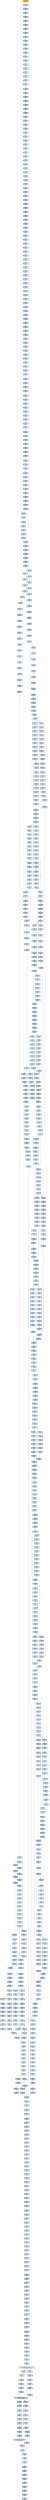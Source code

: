 strict digraph G {
	graph [bgcolor=transparent,
		name=G
	];
	node [color=lightsteelblue,
		fillcolor=lightsteelblue,
		shape=rectangle,
		style=filled
	];
	"0x0051a302"	[label="0x0051a302
shll"];
	"0x0051a305"	[label="0x0051a305
pushl"];
	"0x0051a302" -> "0x0051a305"	[color="#000000"];
	"0x0051ab60"	[label="0x0051ab60
subl"];
	"0x0051ab62"	[label="0x0051ab62
addl"];
	"0x0051ab60" -> "0x0051ab62"	[color="#000000"];
	"0x0051a5e3"	[label="0x0051a5e3
cmpl"];
	"0x0051a5e9"	[label="0x0051a5e9
jg"];
	"0x0051a5e3" -> "0x0051a5e9"	[color="#000000"];
	"0x0051a458"	[label="0x0051a458
orl"];
	"0x0051a45a"	[label="0x0051a45a
cmpl"];
	"0x0051a458" -> "0x0051a45a"	[color="#000000"];
	"0x0051a2e2"	[label="0x0051a2e2
pushl"];
	"0x0051a2e3"	[label="0x0051a2e3
addb"];
	"0x0051a2e2" -> "0x0051a2e3"	[color="#000000"];
	"0x0051ac5d"	[label="0x0051ac5d
jmp"];
	"0x0051acb5"	[label="0x0051acb5
movl"];
	"0x0051ac5d" -> "0x0051acb5"	[color="#000000"];
	"0x0051acdc"	[label="0x0051acdc
je"];
	"0x0051ace2"	[label="0x0051ace2
shll"];
	"0x0051acdc" -> "0x0051ace2"	[color="#000000",
		label=F];
	"0x0051a8da"	[label="0x0051a8da
jae"];
	"0x0051a8ff"	[label="0x0051a8ff
movl"];
	"0x0051a8da" -> "0x0051a8ff"	[color="#000000",
		label=T];
	"0x0051a8dc"	[label="0x0051a8dc
movl"];
	"0x0051a8da" -> "0x0051a8dc"	[color="#000000",
		label=F];
	"0x0051a6ed"	[label="0x0051a6ed
shrl"];
	"0x0051a6f0"	[label="0x0051a6f0
movw"];
	"0x0051a6ed" -> "0x0051a6f0"	[color="#000000"];
	"0x0051a2ec"	[label="0x0051a2ec
popl"];
	"0x0051a2ed"	[label="0x0051a2ed
popl"];
	"0x0051a2ec" -> "0x0051a2ed"	[color="#000000"];
	"0x004c9d92"	[label="0x004c9d92
movl"];
	"0x004c9d94"	[label="0x004c9d94
addl"];
	"0x004c9d92" -> "0x004c9d94"	[color="#000000"];
	"0x0051aade"	[label="0x0051aade
leal"];
	"0x0051aae1"	[label="0x0051aae1
movl"];
	"0x0051aade" -> "0x0051aae1"	[color="#000000"];
	"0x0051a794"	[label="0x0051a794
movw"];
	"0x0051a79b"	[label="0x0051a79b
movzwl"];
	"0x0051a794" -> "0x0051a79b"	[color="#000000"];
	"0x0051a9dc"	[label="0x0051a9dc
shll"];
	"0x0051a9df"	[label="0x0051a9df
shll"];
	"0x0051a9dc" -> "0x0051a9df"	[color="#000000"];
	"0x0051aa30"	[label="0x0051aa30
subw"];
	"0x0051aa33"	[label="0x0051aa33
cmpl"];
	"0x0051aa30" -> "0x0051aa33"	[color="#000000"];
	"0x0051acee"	[label="0x0051acee
orl"];
	"0x0051acf0"	[label="0x0051acf0
movl"];
	"0x0051acee" -> "0x0051acf0"	[color="#000000"];
	"0x0051a4fd"	[label="0x0051a4fd
subl"];
	"0x0051a501"	[label="0x0051a501
sarl"];
	"0x0051a4fd" -> "0x0051a501"	[color="#000000"];
	"0x0051a421"	[label="0x0051a421
addl"];
	"0x0051a424"	[label="0x0051a424
loop"];
	"0x0051a421" -> "0x0051a424"	[color="#000000"];
	"0x0051abcd"	[label="0x0051abcd
incl"];
	"0x0051abce"	[label="0x0051abce
orl"];
	"0x0051abcd" -> "0x0051abce"	[color="#000000"];
	"0x0051aac3"	[label="0x0051aac3
movw"];
	"0x0051aac7"	[label="0x0051aac7
addl"];
	"0x0051aac3" -> "0x0051aac7"	[color="#000000"];
	"0x0051ab16"	[label="0x0051ab16
imull"];
	"0x0051ab19"	[label="0x0051ab19
cmpl"];
	"0x0051ab16" -> "0x0051ab19"	[color="#000000"];
	"0x0051ad93"	[label="0x0051ad93
decl"];
	"0x0051ad94"	[label="0x0051ad94
je"];
	"0x0051ad93" -> "0x0051ad94"	[color="#000000"];
	"0x0051ad55"	[label="0x0051ad55
incl"];
	"0x0051ad56"	[label="0x0051ad56
movl"];
	"0x0051ad55" -> "0x0051ad56"	[color="#000000"];
	"0x0051a84b"	[label="0x0051a84b
setg"];
	"0x0051a84e"	[label="0x0051a84e
leal"];
	"0x0051a84b" -> "0x0051a84e"	[color="#000000"];
	"0x0051a42f"	[label="0x0051a42f
movl"];
	"0x0051a437"	[label="0x0051a437
movl"];
	"0x0051a42f" -> "0x0051a437"	[color="#000000"];
	"0x0051ad05"	[label="0x0051ad05
movl"];
	"0x0051ad09"	[label="0x0051ad09
movl"];
	"0x0051ad05" -> "0x0051ad09"	[color="#000000"];
	GETMODULEHANDLEA_KERNEL32_DLL	[color=lightgrey,
		fillcolor=lightgrey,
		label="GETMODULEHANDLEA_KERNEL32_DLL
GETMODULEHANDLEA"];
	"0x004c9dd0"	[label="0x004c9dd0
orl"];
	GETMODULEHANDLEA_KERNEL32_DLL -> "0x004c9dd0"	[color="#000000"];
	"0x004c9e22"	[label="0x004c9e22
movl"];
	GETMODULEHANDLEA_KERNEL32_DLL -> "0x004c9e22"	[color="#000000"];
	"0x0051aa85"	[label="0x0051aa85
movl"];
	"0x0051aa89"	[label="0x0051aa89
movw"];
	"0x0051aa85" -> "0x0051aa89"	[color="#000000"];
	"0x0051a85a"	[label="0x0051a85a
subl"];
	"0x0051a85e"	[label="0x0051a85e
movb"];
	"0x0051a85a" -> "0x0051a85e"	[color="#000000"];
	"0x0051a708"	[label="0x0051a708
subl"];
	"0x0051a70a"	[label="0x0051a70a
movl"];
	"0x0051a708" -> "0x0051a70a"	[color="#000000"];
	"0x0051a791"	[label="0x0051a791
shrl"];
	"0x0051a791" -> "0x0051a794"	[color="#000000"];
	"0x0051a817"	[label="0x0051a817
sarl"];
	"0x0051a81c"	[label="0x0051a81c
movl"];
	"0x0051a817" -> "0x0051a81c"	[color="#000000"];
	"0x0051aa12"	[label="0x0051aa12
leal"];
	"0x0051aa15"	[label="0x0051aa15
movw"];
	"0x0051aa12" -> "0x0051aa15"	[color="#000000"];
	"0x0051a36f"	[label="0x0051a36f
jmp"];
	"0x0051adfc"	[label="0x0051adfc
jmp"];
	"0x0051a36f" -> "0x0051adfc"	[color="#000000"];
	"0x0051a510"	[label="0x0051a510
leal"];
	"0x0051a517"	[label="0x0051a517
movl"];
	"0x0051a510" -> "0x0051a517"	[color="#000000"];
	"0x0051a2d5"	[label="0x0051a2d5
andb"];
	"0x0051a2d8"	[label="0x0051a2d8
andb"];
	"0x0051a2d5" -> "0x0051a2d8"	[color="#000000"];
	"0x004c9d4d"	[label="0x004c9d4d
orl"];
	"0x004c9d4f"	[label="0x004c9d4f
pushl"];
	"0x004c9d4d" -> "0x004c9d4f"	[color="#000000"];
	"0x0051acf4"	[label="0x0051acf4
movw"];
	"0x0051acf8"	[label="0x0051acf8
shrl"];
	"0x0051acf4" -> "0x0051acf8"	[color="#000000"];
	"0x0051a824"	[label="0x0051a824
cmpl"];
	"0x0051a829"	[label="0x0051a829
leal"];
	"0x0051a824" -> "0x0051a829"	[color="#000000"];
	"0x0051a311"	[label="0x0051a311
call"];
	"0x0051a374"	[label="0x0051a374
pushl"];
	"0x0051a311" -> "0x0051a374"	[color="#000000"];
	"0x004c9d87"	[label="0x004c9d87
call"];
	"0x004c9d8c"	[label="0x004c9d8c
popl"];
	"0x004c9d87" -> "0x004c9d8c"	[color="#000000"];
	"0x0051a590"	[label="0x0051a590
jae"];
	"0x0051a5b5"	[label="0x0051a5b5
subl"];
	"0x0051a590" -> "0x0051a5b5"	[color="#000000",
		label=T];
	"0x0051a592"	[label="0x0051a592
movl"];
	"0x0051a590" -> "0x0051a592"	[color="#000000",
		label=F];
	"0x0051a4b6"	[label="0x0051a4b6
shrl"];
	"0x0051a4b9"	[label="0x0051a4b9
movzwl"];
	"0x0051a4b6" -> "0x0051a4b9"	[color="#000000"];
	"0x0051a925"	[label="0x0051a925
je"];
	"0x0051a92b"	[label="0x0051a92b
movzbl"];
	"0x0051a925" -> "0x0051a92b"	[color="#000000",
		label=F];
	"0x0051a739"	[label="0x0051a739
cmpl"];
	"0x0051a73e"	[label="0x0051a73e
setg"];
	"0x0051a739" -> "0x0051a73e"	[color="#000000"];
	"0x004c9e25"	[label="0x004c9e25
orb"];
	"0x004c9e27"	[label="0x004c9e27
movb"];
	"0x004c9e25" -> "0x004c9e27"	[color="#000000"];
	"0x0051a847"	[label="0x0051a847
movl"];
	"0x0051a847" -> "0x0051a84b"	[color="#000000"];
	"0x0051a2ea"	[label="0x0051a2ea
shll"];
	"0x0051a2ea" -> "0x0051a2ec"	[color="#000000"];
	"0x0051a875"	[label="0x0051a875
subl"];
	"0x0051a877"	[label="0x0051a877
movl"];
	"0x0051a875" -> "0x0051a877"	[color="#000000"];
	"0x0051aaf5"	[label="0x0051aaf5
je"];
	"0x0051aafb"	[label="0x0051aafb
shll"];
	"0x0051aaf5" -> "0x0051aafb"	[color="#000000",
		label=F];
	"0x0051a905"	[label="0x0051a905
movl"];
	"0x0051a907"	[label="0x0051a907
shrw"];
	"0x0051a905" -> "0x0051a907"	[color="#000000"];
	"0x0051adfa"	[label="0x0051adfa
popl"];
	"0x0051adfb"	[label="0x0051adfb
ret"];
	"0x0051adfa" -> "0x0051adfb"	[color="#000000"];
	"0x0051a7b0"	[label="0x0051a7b0
subl"];
	"0x0051a7b2"	[label="0x0051a7b2
movl"];
	"0x0051a7b0" -> "0x0051a7b2"	[color="#000000"];
	"0x004c9e57"	[label="0x004c9e57
call"];
	"0x004c9e5c"	[label="0x004c9e5c
popl"];
	"0x004c9e57" -> "0x004c9e5c"	[color="#000000"];
	"0x0051a5a2"	[label="0x0051a5a2
cmpl"];
	"0x0051a5a7"	[label="0x0051a5a7
leal"];
	"0x0051a5a2" -> "0x0051a5a7"	[color="#000000"];
	"0x0051a973"	[label="0x0051a973
subl"];
	"0x0051a975"	[label="0x0051a975
subl"];
	"0x0051a973" -> "0x0051a975"	[color="#000000"];
	"0x0051abe0"	[label="0x0051abe0
cmpl"];
	"0x0051abe2"	[label="0x0051abe2
jae"];
	"0x0051abe0" -> "0x0051abe2"	[color="#000000"];
	"0x0051a785"	[label="0x0051a785
shll"];
	"0x0051a788"	[label="0x0051a788
incl"];
	"0x0051a785" -> "0x0051a788"	[color="#000000"];
	"0x0051aa8d"	[label="0x0051aa8d
leal"];
	"0x0051aa94"	[label="0x0051aa94
movl"];
	"0x0051aa8d" -> "0x0051aa94"	[color="#000000"];
	"0x0051a8c0"	[label="0x0051a8c0
orl"];
	"0x0051a8c2"	[label="0x0051a8c2
movl"];
	"0x0051a8c0" -> "0x0051a8c2"	[color="#000000"];
	"0x0051acea"	[label="0x0051acea
shll"];
	"0x0051aced"	[label="0x0051aced
incl"];
	"0x0051acea" -> "0x0051aced"	[color="#000000"];
	"0x0051ab5e"	[label="0x0051ab5e
shll"];
	"0x0051ab5e" -> "0x0051ab60"	[color="#000000"];
	"0x0051a87d"	[label="0x0051a87d
subw"];
	"0x0051a880"	[label="0x0051a880
movw"];
	"0x0051a87d" -> "0x0051a880"	[color="#000000"];
	"0x0051a961"	[label="0x0051a961
leal"];
	"0x0051a964"	[label="0x0051a964
movw"];
	"0x0051a961" -> "0x0051a964"	[color="#000000"];
	"0x0051a9d9"	[label="0x0051a9d9
movzbl"];
	"0x0051a9d9" -> "0x0051a9dc"	[color="#000000"];
	"0x0051abae"	[label="0x0051abae
cmpl"];
	"0x0051abb6"	[label="0x0051abb6
ja"];
	"0x0051abae" -> "0x0051abb6"	[color="#000000"];
	"0x0051a36a"	[label="0x0051a36a
addl"];
	"0x0051a36a" -> "0x0051a36f"	[color="#000000"];
	"0x0051ac37"	[label="0x0051ac37
orl"];
	"0x0051ac3a"	[label="0x0051ac3a
cmpl"];
	"0x0051ac37" -> "0x0051ac3a"	[color="#000000"];
	"0x0051a6c3"	[label="0x0051a6c3
movl"];
	"0x0051a6c7"	[label="0x0051a6c7
leal"];
	"0x0051a6c3" -> "0x0051a6c7"	[color="#000000"];
	"0x0051a653"	[label="0x0051a653
subw"];
	"0x0051a656"	[label="0x0051a656
movw"];
	"0x0051a653" -> "0x0051a656"	[color="#000000"];
	"0x0051a2da"	[label="0x0051a2da
shll"];
	"0x0051a2d8" -> "0x0051a2da"	[color="#000000"];
	"0x0051ab1d"	[label="0x0051ab1d
movl"];
	"0x0051ab21"	[label="0x0051ab21
movl"];
	"0x0051ab1d" -> "0x0051ab21"	[color="#000000"];
	"0x0051a901"	[label="0x0051a901
subl"];
	"0x0051a8ff" -> "0x0051a901"	[color="#000000"];
	"0x0051a806"	[label="0x0051a806
shrl"];
	"0x0051a809"	[label="0x0051a809
movzwl"];
	"0x0051a806" -> "0x0051a809"	[color="#000000"];
	"0x0051ac3d"	[label="0x0051ac3d
movl"];
	"0x0051ac3a" -> "0x0051ac3d"	[color="#000000"];
	"0x0051a934"	[label="0x0051a934
incl"];
	"0x0051a935"	[label="0x0051a935
orl"];
	"0x0051a934" -> "0x0051a935"	[color="#000000"];
	"0x0051a399"	[label="0x0051a399
movl"];
	"0x0051a39d"	[label="0x0051a39d
movl"];
	"0x0051a399" -> "0x0051a39d"	[color="#000000"];
	"0x004c9db0"	[label="0x004c9db0
addl"];
	"0x004c9db2"	[label="0x004c9db2
subl"];
	"0x004c9db0" -> "0x004c9db2"	[color="#000000"];
	"0x0051a30b"	[label="0x0051a30b
pushl"];
	"0x0051a30c"	[label="0x0051a30c
addl"];
	"0x0051a30b" -> "0x0051a30c"	[color="#000000"];
	"0x0051a6ff"	[label="0x0051a6ff
jae"];
	"0x0051a753"	[label="0x0051a753
movl"];
	"0x0051a6ff" -> "0x0051a753"	[color="#000000",
		label=T];
	"0x0051a701"	[label="0x0051a701
movl"];
	"0x0051a6ff" -> "0x0051a701"	[color="#000000",
		label=F];
	"0x0051a31c"	[label="0x0051a31c
movl"];
	"0x0051a31f"	[label="0x0051a31f
movb"];
	"0x0051a31c" -> "0x0051a31f"	[color="#000000"];
	"0x0051a2d2"	[label="0x0051a2d2
lodsb"];
	"0x0051a2d3"	[label="0x0051a2d3
movl"];
	"0x0051a2d2" -> "0x0051a2d3"	[color="#000000"];
	"0x0051ad6b"	[label="0x0051ad6b
ja"];
	"0x0051ad6d"	[label="0x0051ad6d
movl"];
	"0x0051ad6b" -> "0x0051ad6d"	[color="#000000",
		label=F];
	"0x004c9d96"	[label="0x004c9d96
addl"];
	"0x004c9d99"	[label="0x004c9d99
addl"];
	"0x004c9d96" -> "0x004c9d99"	[color="#000000"];
	"0x004c9d8d"	[label="0x004c9d8d
addl"];
	"0x004c9d8c" -> "0x004c9d8d"	[color="#000000"];
	"0x0051aa7a"	[label="0x0051aa7a
movl"];
	"0x0051aa82"	[label="0x0051aa82
leal"];
	"0x0051aa7a" -> "0x0051aa82"	[color="#000000"];
	"0x0051a446"	[label="0x0051a446
cmpl"];
	"0x0051a44a"	[label="0x0051a44a
je"];
	"0x0051a446" -> "0x0051a44a"	[color="#000000"];
	"0x0051a408"	[label="0x0051a408
addl"];
	"0x0051a40a"	[label="0x0051a40a
shll"];
	"0x0051a408" -> "0x0051a40a"	[color="#000000"];
	"0x0051a997"	[label="0x0051a997
movl"];
	"0x0051a99b"	[label="0x0051a99b
movl"];
	"0x0051a997" -> "0x0051a99b"	[color="#000000"];
	"0x0051a4d9"	[label="0x0051a4d9
movl"];
	"0x0051a4de"	[label="0x0051a4de
leal"];
	"0x0051a4d9" -> "0x0051a4de"	[color="#000000"];
	"0x0051a364"	[label="0x0051a364
call"];
	"0x0051a369"	[label="0x0051a369
popl"];
	"0x0051a364" -> "0x0051a369"	[color="#000000"];
	"0x0051a92e"	[label="0x0051a92e
shll"];
	"0x0051a931"	[label="0x0051a931
shll"];
	"0x0051a92e" -> "0x0051a931"	[color="#000000"];
	"0x0051a8c8"	[label="0x0051a8c8
shrl"];
	"0x0051a8cb"	[label="0x0051a8cb
movw"];
	"0x0051a8c8" -> "0x0051a8cb"	[color="#000000"];
	"0x0051a980"	[label="0x0051a980
movl"];
	"0x0051a984"	[label="0x0051a984
movw"];
	"0x0051a980" -> "0x0051a984"	[color="#000000"];
	"0x0051a68e"	[label="0x0051a68e
jg"];
	"0x0051a690"	[label="0x0051a690
subl"];
	"0x0051a68e" -> "0x0051a690"	[color="#000000",
		label=F];
	"0x0051a69a"	[label="0x0051a69a
subl"];
	"0x0051a68e" -> "0x0051a69a"	[color="#000000",
		label=T];
	"0x0051ad43"	[label="0x0051ad43
shll"];
	"0x0051ad47"	[label="0x0051ad47
decl"];
	"0x0051ad43" -> "0x0051ad47"	[color="#000000"];
	"0x0051aa2a"	[label="0x0051aa2a
movl"];
	"0x0051aa2c"	[label="0x0051aa2c
shrw"];
	"0x0051aa2a" -> "0x0051aa2c"	[color="#000000"];
	"0x0051aa72"	[label="0x0051aa72
shll"];
	"0x0051aa77"	[label="0x0051aa77
sarl"];
	"0x0051aa72" -> "0x0051aa77"	[color="#000000"];
	"0x0051a2d0"	[label="0x0051a2d0
subl"];
	"0x0051a2d0" -> "0x0051a2d2"	[color="#000000"];
	"0x0051a865"	[label="0x0051a865
movb"];
	"0x0051a869"	[label="0x0051a869
incl"];
	"0x0051a865" -> "0x0051a869"	[color="#000000"];
	"0x0051a59d"	[label="0x0051a59d
movl"];
	"0x0051a59f"	[label="0x0051a59f
sarl"];
	"0x0051a59d" -> "0x0051a59f"	[color="#000000"];
	"0x0051ac04"	[label="0x0051ac04
shrw"];
	"0x0051ac08"	[label="0x0051ac08
subw"];
	"0x0051ac04" -> "0x0051ac08"	[color="#000000"];
	"0x0051ad1e"	[label="0x0051ad1e
jmp"];
	"0x0051ad3f"	[label="0x0051ad3f
movl"];
	"0x0051ad1e" -> "0x0051ad3f"	[color="#000000"];
	"0x0051a5e1"	[label="0x0051a5e1
jmp"];
	"0x0051a65c"	[label="0x0051a65c
movl"];
	"0x0051a5e1" -> "0x0051a65c"	[color="#000000"];
	"0x0051ac11"	[label="0x0051ac11
movl"];
	"0x0051ac15"	[label="0x0051ac15
decl"];
	"0x0051ac11" -> "0x0051ac15"	[color="#000000"];
	"0x0051a3e4"	[label="0x0051a3e4
movl"];
	"0x0051a3ec"	[label="0x0051a3ec
movl"];
	"0x0051a3e4" -> "0x0051a3ec"	[color="#000000"];
	"0x0051ab41"	[label="0x0051ab41
subw"];
	"0x0051ab44"	[label="0x0051ab44
movw"];
	"0x0051ab41" -> "0x0051ab44"	[color="#000000"];
	"0x0051a9ea"	[label="0x0051a9ea
shrl"];
	"0x0051a9ed"	[label="0x0051a9ed
movzwl"];
	"0x0051a9ea" -> "0x0051a9ed"	[color="#000000"];
	"0x0051a6d5"	[label="0x0051a6d5
je"];
	"0x0051a6db"	[label="0x0051a6db
movzbl"];
	"0x0051a6d5" -> "0x0051a6db"	[color="#000000",
		label=F];
	"0x0051a8a3"	[label="0x0051a8a3
movw"];
	"0x0051a8aa"	[label="0x0051a8aa
ja"];
	"0x0051a8a3" -> "0x0051a8aa"	[color="#000000"];
	"0x0051a97d"	[label="0x0051a97d
subw"];
	"0x0051a97d" -> "0x0051a980"	[color="#000000"];
	"0x0051a629"	[label="0x0051a629
jae"];
	"0x0051a62b"	[label="0x0051a62b
movl"];
	"0x0051a629" -> "0x0051a62b"	[color="#000000",
		label=F];
	"0x0051a644"	[label="0x0051a644
subl"];
	"0x0051a629" -> "0x0051a644"	[color="#000000",
		label=T];
	"0x0051ab13"	[label="0x0051ab13
movzwl"];
	"0x0051ab13" -> "0x0051ab16"	[color="#000000"];
	"0x0051a412"	[label="0x0051a412
cmpl"];
	"0x0051a416"	[label="0x0051a416
jae"];
	"0x0051a412" -> "0x0051a416"	[color="#000000"];
	"0x0051abfa"	[label="0x0051abfa
jmp"];
	"0x0051abfa" -> "0x0051ac11"	[color="#000000"];
	"0x0051a4f6"	[label="0x0051a4f6
shll"];
	"0x0051a4f8"	[label="0x0051a4f8
movl"];
	"0x0051a4f6" -> "0x0051a4f8"	[color="#000000"];
	"0x0051aba0"	[label="0x0051aba0
movl"];
	"0x0051aba5"	[label="0x0051aba5
leal"];
	"0x0051aba0" -> "0x0051aba5"	[color="#000000"];
	"0x0051a491"	[label="0x0051a491
leal"];
	"0x0051a494"	[label="0x0051a494
ja"];
	"0x0051a491" -> "0x0051a494"	[color="#000000"];
	"0x0051aaac"	[label="0x0051aaac
shrw"];
	"0x0051aab0"	[label="0x0051aab0
movl"];
	"0x0051aaac" -> "0x0051aab0"	[color="#000000"];
	"0x0051aa18"	[label="0x0051aa18
movl"];
	"0x0051aa1c"	[label="0x0051aa1c
leal"];
	"0x0051aa18" -> "0x0051aa1c"	[color="#000000"];
	"0x0051a879"	[label="0x0051a879
shrw"];
	"0x0051a879" -> "0x0051a87d"	[color="#000000"];
	"0x0051a903"	[label="0x0051a903
subl"];
	"0x0051a901" -> "0x0051a903"	[color="#000000"];
	"0x0051ad0e"	[label="0x0051ad0e
subl"];
	"0x0051ad10"	[label="0x0051ad10
sarl"];
	"0x0051ad0e" -> "0x0051ad10"	[color="#000000"];
	"0x0051a608"	[label="0x0051a608
shll"];
	"0x0051a60d"	[label="0x0051a60d
movzbl"];
	"0x0051a608" -> "0x0051a60d"	[color="#000000"];
	"0x0051a5f4"	[label="0x0051a5f4
cmpl"];
	"0x0051a5fc"	[label="0x0051a5fc
ja"];
	"0x0051a5f4" -> "0x0051a5fc"	[color="#000000"];
	"0x0051a9a3"	[label="0x0051a9a3
movl"];
	"0x0051a9a7"	[label="0x0051a9a7
movl"];
	"0x0051a9a3" -> "0x0051a9a7"	[color="#000000"];
	"0x0051a747"	[label="0x0051a747
leal"];
	"0x0051a74a"	[label="0x0051a74a
movl"];
	"0x0051a747" -> "0x0051a74a"	[color="#000000"];
	"0x0051a72f"	[label="0x0051a72f
movl"];
	"0x0051a733"	[label="0x0051a733
movl"];
	"0x0051a72f" -> "0x0051a733"	[color="#000000"];
	"0x0051ad3c"	[label="0x0051ad3c
orl"];
	"0x0051ad3c" -> "0x0051ad3f"	[color="#000000"];
	"0x0051a8d2"	[label="0x0051a8d2
movzwl"];
	"0x0051a8d5"	[label="0x0051a8d5
imull"];
	"0x0051a8d2" -> "0x0051a8d5"	[color="#000000"];
	"0x0051a5aa"	[label="0x0051a5aa
movw"];
	"0x0051a5b1"	[label="0x0051a5b1
je"];
	"0x0051a5aa" -> "0x0051a5b1"	[color="#000000"];
	"0x0051a789"	[label="0x0051a789
orl"];
	"0x0051a788" -> "0x0051a789"	[color="#000000"];
	"0x0051a3d5"	[label="0x0051a3d5
movl"];
	"0x0051a3db"	[label="0x0051a3db
movl"];
	"0x0051a3d5" -> "0x0051a3db"	[color="#000000"];
	"0x0051a316"	[label="0x0051a316
movl"];
	"0x0051a318"	[label="0x0051a318
popl"];
	"0x0051a316" -> "0x0051a318"	[color="#000000"];
	"0x0051ab47"	[label="0x0051ab47
leal"];
	"0x0051ab44" -> "0x0051ab47"	[color="#000000"];
	"0x0051ac47"	[label="0x0051ac47
shll"];
	"0x0051ac49"	[label="0x0051ac49
addl"];
	"0x0051ac47" -> "0x0051ac49"	[color="#000000"];
	"0x0051a525"	[label="0x0051a525
subl"];
	"0x0051a529"	[label="0x0051a529
movl"];
	"0x0051a525" -> "0x0051a529"	[color="#000000"];
	"0x0051a41c"	[label="0x0051a41c
movw"];
	"0x0051a41c" -> "0x0051a421"	[color="#000000"];
	"0x0051a2c0"	[label="0x0051a2c0
addl"];
	"0x0051a2c2"	[label="0x0051a2c2
movl"];
	"0x0051a2c0" -> "0x0051a2c2"	[color="#000000"];
	"0x004c9e4d"	[label="0x004c9e4d
movb"];
	"0x004c9e50"	[label="0x004c9e50
lodsb"];
	"0x004c9e4d" -> "0x004c9e50"	[color="#000000"];
	"0x0051ad85"	[label="0x0051ad85
movb"];
	"0x0051ad87"	[label="0x0051ad87
incl"];
	"0x0051ad85" -> "0x0051ad87"	[color="#000000"];
	"0x0051a2f0"	[label="0x0051a2f0
leal"];
	"0x0051a2f7"	[label="0x0051a2f7
pushl"];
	"0x0051a2f0" -> "0x0051a2f7"	[color="#000000"];
	"0x0051ad48"	[label="0x0051ad48
movl"];
	"0x0051ad4c"	[label="0x0051ad4c
jne"];
	"0x0051ad48" -> "0x0051ad4c"	[color="#000000"];
	"0x0051aa02"	[label="0x0051aa02
shll"];
	"0x0051aa07"	[label="0x0051aa07
sarl"];
	"0x0051aa02" -> "0x0051aa07"	[color="#000000"];
	"0x0051a53c"	[label="0x0051a53c
movl"];
	"0x0051a540"	[label="0x0051a540
leal"];
	"0x0051a53c" -> "0x0051a540"	[color="#000000"];
	"0x0051aa70"	[label="0x0051aa70
subl"];
	"0x0051aa70" -> "0x0051aa72"	[color="#000000"];
	"0x0051a4ee"	[label="0x0051a4ee
andl"];
	"0x0051a4f2"	[label="0x0051a4f2
movl"];
	"0x0051a4ee" -> "0x0051a4f2"	[color="#000000"];
	"0x0051a8b0"	[label="0x0051a8b0
je"];
	"0x0051a8b6"	[label="0x0051a8b6
movzbl"];
	"0x0051a8b0" -> "0x0051a8b6"	[color="#000000",
		label=F];
	"0x0051a9cf"	[label="0x0051a9cf
cmpl"];
	"0x0051a9d3"	[label="0x0051a9d3
je"];
	"0x0051a9cf" -> "0x0051a9d3"	[color="#000000"];
	"0x0051a90b"	[label="0x0051a90b
subw"];
	"0x0051a907" -> "0x0051a90b"	[color="#000000"];
	"0x0051a480"	[label="0x0051a480
shll"];
	"0x0051a483"	[label="0x0051a483
movl"];
	"0x0051a480" -> "0x0051a483"	[color="#000000"];
	"0x0051a9d3" -> "0x0051a9d9"	[color="#000000",
		label=F];
	"0x0051a49a"	[label="0x0051a49a
je"];
	"0x0051a4a0"	[label="0x0051a4a0
shll"];
	"0x0051a49a" -> "0x0051a4a0"	[color="#000000",
		label=F];
	"0x0051a660"	[label="0x0051a660
movl"];
	"0x0051a65c" -> "0x0051a660"	[color="#000000"];
	"0x0051a6a8"	[label="0x0051a6a8
subl"];
	"0x0051a6aa"	[label="0x0051a6aa
movl"];
	"0x0051a6a8" -> "0x0051a6aa"	[color="#000000"];
	"0x0051ab7a"	[label="0x0051ab7a
cmpl"];
	"0x0051ab7d"	[label="0x0051ab7d
movl"];
	"0x0051ab7a" -> "0x0051ab7d"	[color="#000000"];
	"0x0051a62f"	[label="0x0051a62f
movl"];
	"0x0051a62b" -> "0x0051a62f"	[color="#000000"];
	"0x0051ac88"	[label="0x0051ac88
addl"];
	"0x0051ac8a"	[label="0x0051ac8a
cmpl"];
	"0x0051ac88" -> "0x0051ac8a"	[color="#000000"];
	"0x0051a624"	[label="0x0051a624
imull"];
	"0x0051a627"	[label="0x0051a627
cmpl"];
	"0x0051a624" -> "0x0051a627"	[color="#000000"];
	"0x0051ab6b"	[label="0x0051ab6b
movl"];
	"0x0051ab6f"	[label="0x0051ab6f
jg"];
	"0x0051ab6b" -> "0x0051ab6f"	[color="#000000"];
	"0x0051abed"	[label="0x0051abed
subl"];
	"0x0051abef"	[label="0x0051abef
sarl"];
	"0x0051abed" -> "0x0051abef"	[color="#000000"];
	"0x0051a7ae"	[label="0x0051a7ae
movl"];
	"0x0051a7ae" -> "0x0051a7b0"	[color="#000000"];
	"0x0051a6f7"	[label="0x0051a6f7
movzwl"];
	"0x0051a6f0" -> "0x0051a6f7"	[color="#000000"];
	"0x0051a9f5"	[label="0x0051a9f5
jae"];
	"0x0051aa26"	[label="0x0051aa26
subl"];
	"0x0051a9f5" -> "0x0051aa26"	[color="#000000",
		label=T];
	"0x0051a9f7"	[label="0x0051a9f7
movl"];
	"0x0051a9f5" -> "0x0051a9f7"	[color="#000000",
		label=F];
	"0x0051a7cd"	[label="0x0051a7cd
movl"];
	"0x0051a7d1"	[label="0x0051a7d1
movl"];
	"0x0051a7cd" -> "0x0051a7d1"	[color="#000000"];
	"0x0051a811"	[label="0x0051a811
jae"];
	"0x0051a813"	[label="0x0051a813
subl"];
	"0x0051a811" -> "0x0051a813"	[color="#000000",
		label=F];
	"0x0051a873"	[label="0x0051a873
subl"];
	"0x0051a811" -> "0x0051a873"	[color="#000000",
		label=T];
	"0x0051a418"	[label="0x0051a418
movl"];
	"0x0051a416" -> "0x0051a418"	[color="#000000",
		label=F];
	"0x0051a4f8" -> "0x0051a4fd"	[color="#000000"];
	"0x0051ade9"	[label="0x0051ade9
movl"];
	"0x0051adeb"	[label="0x0051adeb
movl"];
	"0x0051ade9" -> "0x0051adeb"	[color="#000000"];
	"0x0051a496"	[label="0x0051a496
cmpl"];
	"0x0051a496" -> "0x0051a49a"	[color="#000000"];
	"0x0051ad1a"	[label="0x0051ad1a
movl"];
	"0x0051ad1a" -> "0x0051ad1e"	[color="#000000"];
	"0x0051a887"	[label="0x0051a887
jmp"];
	"0x0051a9ab"	[label="0x0051a9ab
xorl"];
	"0x0051a887" -> "0x0051a9ab"	[color="#000000"];
	"0x0051ad8e"	[label="0x0051ad8e
incl"];
	"0x0051ad8f"	[label="0x0051ad8f
incl"];
	"0x0051ad8e" -> "0x0051ad8f"	[color="#000000"];
	"0x0051ab66"	[label="0x0051ab66
cmpl"];
	"0x0051ab66" -> "0x0051ab6b"	[color="#000000"];
	"0x0051a9c7"	[label="0x0051a9c7
cmpl"];
	"0x0051a9cd"	[label="0x0051a9cd
ja"];
	"0x0051a9c7" -> "0x0051a9cd"	[color="#000000"];
	"0x0051a45d"	[label="0x0051a45d
jle"];
	"0x0051a45a" -> "0x0051a45d"	[color="#000000"];
	"0x0051addc"	[label="0x0051addc
xorl"];
	"0x0051adde"	[label="0x0051adde
movl"];
	"0x0051addc" -> "0x0051adde"	[color="#000000"];
	"0x0051a306"	[label="0x0051a306
pushl"];
	"0x0051a305" -> "0x0051a306"	[color="#000000"];
	"0x0051a9b9"	[label="0x0051a9b9
addl"];
	"0x0051a9bf"	[label="0x0051a9bf
leal"];
	"0x0051a9b9" -> "0x0051a9bf"	[color="#000000"];
	"0x0051a614"	[label="0x0051a614
orl"];
	"0x0051a616"	[label="0x0051a616
movl"];
	"0x0051a614" -> "0x0051a616"	[color="#000000"];
	"0x004c9de8"	[label="0x004c9de8
pushl"];
	"0x004c9de9"	[label="0x004c9de9
call"];
	"0x004c9de8" -> "0x004c9de9"	[color="#000000"];
	"0x004c9dcb"	[label="0x004c9dcb
call"];
	"0x004c9e76"	[label="0x004c9e76
jmp"];
	"0x004c9dcb" -> "0x004c9e76"	[color="#000000"];
	"0x0051ac94"	[label="0x0051ac94
orl"];
	"0x0051ac97"	[label="0x0051ac97
decl"];
	"0x0051ac94" -> "0x0051ac97"	[color="#000000"];
	"0x004c9d9d"	[label="0x004c9d9d
addl"];
	"0x004c9d9f"	[label="0x004c9d9f
orb"];
	"0x004c9d9d" -> "0x004c9d9f"	[color="#000000"];
	"0x0051a4a5"	[label="0x0051a4a5
movzbl"];
	"0x0051a4a8"	[label="0x0051a4a8
shll"];
	"0x0051a4a5" -> "0x0051a4a8"	[color="#000000"];
	"0x004c9df8"	[label="0x004c9df8
pushl"];
	"0x004c9df9"	[label="0x004c9df9
movl"];
	"0x004c9df8" -> "0x004c9df9"	[color="#000000"];
	"0x0051a9f3"	[label="0x0051a9f3
cmpl"];
	"0x0051a9f3" -> "0x0051a9f5"	[color="#000000"];
	"0x0051a8de"	[label="0x0051a8de
movl"];
	"0x0051a8dc" -> "0x0051a8de"	[color="#000000"];
	"0x0051a92b" -> "0x0051a92e"	[color="#000000"];
	"0x0051a6de"	[label="0x0051a6de
shll"];
	"0x0051a6e1"	[label="0x0051a6e1
shll"];
	"0x0051a6de" -> "0x0051a6e1"	[color="#000000"];
	"0x0051ab35"	[label="0x0051ab35
subl"];
	"0x0051ab39"	[label="0x0051ab39
subl"];
	"0x0051ab35" -> "0x0051ab39"	[color="#000000"];
	"0x0051a6b6"	[label="0x0051a6b6
subw"];
	"0x0051a6b9"	[label="0x0051a6b9
cmpl"];
	"0x0051a6b6" -> "0x0051a6b9"	[color="#000000"];
	"0x004c9da3"	[label="0x004c9da3
subl"];
	"0x004c9da8"	[label="0x004c9da8
cmpb"];
	"0x004c9da3" -> "0x004c9da8"	[color="#000000"];
	"0x0051a6bf"	[label="0x0051a6bf
movw"];
	"0x0051a6b9" -> "0x0051a6bf"	[color="#000000"];
	"0x0051a4ae"	[label="0x0051a4ae
movl"];
	"0x0051a4b2"	[label="0x0051a4b2
movw"];
	"0x0051a4ae" -> "0x0051a4b2"	[color="#000000"];
	"0x0051ab00"	[label="0x0051ab00
movzbl"];
	"0x0051aafb" -> "0x0051ab00"	[color="#000000"];
	"0x0051a559"	[label="0x0051a559
movl"];
	"0x0051a55d"	[label="0x0051a55d
leal"];
	"0x0051a559" -> "0x0051a55d"	[color="#000000"];
	"0x0051a8b9"	[label="0x0051a8b9
shll"];
	"0x0051a8bc"	[label="0x0051a8bc
shll"];
	"0x0051a8b9" -> "0x0051a8bc"	[color="#000000"];
	"0x0051a3a2"	[label="0x0051a3a2
movzbl"];
	"0x0051a39d" -> "0x0051a3a2"	[color="#000000"];
	"0x0051a642"	[label="0x0051a642
jmp"];
	"0x0051a642" -> "0x0051a5e3"	[color="#000000"];
	"0x0051a450"	[label="0x0051a450
movzbl"];
	"0x0051a44a" -> "0x0051a450"	[color="#000000",
		label=F];
	"0x0051a54d"	[label="0x0051a54d
cmpl"];
	"0x0051a555"	[label="0x0051a555
leal"];
	"0x0051a54d" -> "0x0051a555"	[color="#000000"];
	"0x0051ab4a"	[label="0x0051ab4a
movl"];
	"0x0051ab4e"	[label="0x0051ab4e
decl"];
	"0x0051ab4a" -> "0x0051ab4e"	[color="#000000"];
	"0x0051aa00"	[label="0x0051aa00
subl"];
	"0x0051aa00" -> "0x0051aa02"	[color="#000000"];
	"0x0051a6db" -> "0x0051a6de"	[color="#000000"];
	"0x0051ac52"	[label="0x0051ac52
subl"];
	"0x0051ac54"	[label="0x0051ac54
addl"];
	"0x0051ac52" -> "0x0051ac54"	[color="#000000"];
	"0x0051ac02"	[label="0x0051ac02
movl"];
	"0x0051ac02" -> "0x0051ac04"	[color="#000000"];
	"0x004c9e18"	[label="0x004c9e18
je"];
	"0x004c9e18" -> "0x004c9e57"	[color="#000000",
		label=T];
	"0x0051ac9e"	[label="0x0051ac9e
shll"];
	"0x0051aca1"	[label="0x0051aca1
movl"];
	"0x0051ac9e" -> "0x0051aca1"	[color="#000000"];
	"0x004c9df3"	[label="0x004c9df3
pushl"];
	"0x004c9df4"	[label="0x004c9df4
pushl"];
	"0x004c9df3" -> "0x004c9df4"	[color="#000000"];
	"0x0051a3bc"	[label="0x0051a3bc
movl"];
	"0x0051a3c3"	[label="0x0051a3c3
movzbl"];
	"0x0051a3bc" -> "0x0051a3c3"	[color="#000000"];
	"0x0051a2c4"	[label="0x0051a2c4
pushl"];
	"0x0051a2c5"	[label="0x0051a2c5
pushl"];
	"0x0051a2c4" -> "0x0051a2c5"	[color="#000000"];
	"0x0051a775"	[label="0x0051a775
cmpl"];
	"0x0051a779"	[label="0x0051a779
je"];
	"0x0051a775" -> "0x0051a779"	[color="#000000"];
	"0x0051ac6c"	[label="0x0051ac6c
cmpl"];
	"0x0051ac70"	[label="0x0051ac70
je"];
	"0x0051ac6c" -> "0x0051ac70"	[color="#000000"];
	"0x0051a7bf"	[label="0x0051a7bf
leal"];
	"0x0051a7c2"	[label="0x0051a7c2
movl"];
	"0x0051a7bf" -> "0x0051a7c2"	[color="#000000"];
	"0x0051aae5"	[label="0x0051aae5
addl"];
	"0x0051aae7"	[label="0x0051aae7
cmpl"];
	"0x0051aae5" -> "0x0051aae7"	[color="#000000"];
	"0x0051a7eb"	[label="0x0051a7eb
je"];
	"0x0051a7f1"	[label="0x0051a7f1
movzbl"];
	"0x0051a7eb" -> "0x0051a7f1"	[color="#000000",
		label=F];
	"0x0051ac4e"	[label="0x0051ac4e
leal"];
	"0x0051ac4e" -> "0x0051ac52"	[color="#000000"];
	"0x0051a6e5"	[label="0x0051a6e5
orl"];
	"0x0051a6e7"	[label="0x0051a6e7
movl"];
	"0x0051a6e5" -> "0x0051a6e7"	[color="#000000"];
	"0x004c9e4b"	[label="0x004c9e4b
xorb"];
	"0x004c9e4b" -> "0x004c9e4d"	[color="#000000"];
	"0x0051ab28"	[label="0x0051ab28
sarl"];
	"0x0051ab2b"	[label="0x0051ab2b
leal"];
	"0x0051ab28" -> "0x0051ab2b"	[color="#000000"];
	"0x0051acfb"	[label="0x0051acfb
movzwl"];
	"0x0051acf8" -> "0x0051acfb"	[color="#000000"];
	"0x0051a63e"	[label="0x0051a63e
movw"];
	"0x0051a63e" -> "0x0051a642"	[color="#000000"];
	"0x0051a4ab"	[label="0x0051a4ab
incl"];
	"0x0051a4ac"	[label="0x0051a4ac
orl"];
	"0x0051a4ab" -> "0x0051a4ac"	[color="#000000"];
	"0x0051a755"	[label="0x0051a755
subl"];
	"0x0051a757"	[label="0x0051a757
subl"];
	"0x0051a755" -> "0x0051a757"	[color="#000000"];
	"0x0051a98f"	[label="0x0051a98f
movl"];
	"0x0051a993"	[label="0x0051a993
movl"];
	"0x0051a98f" -> "0x0051a993"	[color="#000000"];
	"0x0051a538"	[label="0x0051a538
shll"];
	"0x0051a538" -> "0x0051a53c"	[color="#000000"];
	"0x0051a7ba"	[label="0x0051a7ba
movl"];
	"0x0051a7b2" -> "0x0051a7ba"	[color="#000000"];
	"0x0051a585"	[label="0x0051a585
shrl"];
	"0x0051a588"	[label="0x0051a588
movzwl"];
	"0x0051a585" -> "0x0051a588"	[color="#000000"];
	"0x004c9db8"	[label="0x004c9db8
addl"];
	"0x004c9dba"	[label="0x004c9dba
addl"];
	"0x004c9db8" -> "0x004c9dba"	[color="#000000"];
	"0x0051a3aa"	[label="0x0051a3aa
movl"];
	"0x0051a3ac"	[label="0x0051a3ac
decl"];
	"0x0051a3aa" -> "0x0051a3ac"	[color="#000000"];
	"0x0051a310"	[label="0x0051a310
pushl"];
	"0x0051a310" -> "0x0051a311"	[color="#000000"];
	"0x0051acb1"	[label="0x0051acb1
movl"];
	"0x0051acb1" -> "0x0051acb5"	[color="#000000"];
	"0x0051a2df"	[label="0x0051a2df
lodsb"];
	"0x0051a2e0"	[label="0x0051a2e0
orl"];
	"0x0051a2df" -> "0x0051a2e0"	[color="#000000"];
	"0x0051a88e"	[label="0x0051a88e
subl"];
	"0x0051a890"	[label="0x0051a890
shrw"];
	"0x0051a88e" -> "0x0051a890"	[color="#000000"];
	"0x0051a3ad"	[label="0x0051a3ad
movl"];
	"0x0051a3b1"	[label="0x0051a3b1
movzbl"];
	"0x0051a3ad" -> "0x0051a3b1"	[color="#000000"];
	"0x0051ab8d"	[label="0x0051ab8d
movl"];
	"0x0051ab95"	[label="0x0051ab95
leal"];
	"0x0051ab8d" -> "0x0051ab95"	[color="#000000"];
	"0x004c9e66"	[label="0x004c9e66
movl"];
	"0x004c9e6b"	[label="0x004c9e6b
stosl"];
	"0x004c9e66" -> "0x004c9e6b"	[color="#000000"];
	"0x004c9e14"	[label="0x004c9e14
lodsl"];
	"0x004c9e15"	[label="0x004c9e15
cmpl"];
	"0x004c9e14" -> "0x004c9e15"	[color="#000000"];
	"0x0051a671"	[label="0x0051a671
cmpl"];
	"0x0051a676"	[label="0x0051a676
movl"];
	"0x0051a671" -> "0x0051a676"	[color="#000000"];
	"0x0051a9e8"	[label="0x0051a9e8
movl"];
	"0x0051a9e8" -> "0x0051a9ea"	[color="#000000"];
	"0x0051ad37"	[label="0x0051ad37
movl"];
	"0x0051ad3b"	[label="0x0051ad3b
incl"];
	"0x0051ad37" -> "0x0051ad3b"	[color="#000000"];
	"0x0051ab9c"	[label="0x0051ab9c
movl"];
	"0x0051ab95" -> "0x0051ab9c"	[color="#000000"];
	"0x0051ac2b"	[label="0x0051ac2b
movl"];
	"0x0051ac2d"	[label="0x0051ac2d
movl"];
	"0x0051ac2b" -> "0x0051ac2d"	[color="#000000"];
	"0x0051a912"	[label="0x0051a912
cmpl"];
	"0x0051a918"	[label="0x0051a918
movw"];
	"0x0051a912" -> "0x0051a918"	[color="#000000"];
	"0x004c9e5d"	[label="0x004c9e5d
addl"];
	"0x004c9e5c" -> "0x004c9e5d"	[color="#000000"];
	"0x0051a7a3"	[label="0x0051a7a3
jae"];
	"0x0051a88c"	[label="0x0051a88c
movl"];
	"0x0051a7a3" -> "0x0051a88c"	[color="#000000",
		label=T];
	"0x0051a7a9"	[label="0x0051a7a9
movl"];
	"0x0051a7a3" -> "0x0051a7a9"	[color="#000000",
		label=F];
	"0x0051a833"	[label="0x0051a833
je"];
	"0x0051a839"	[label="0x0051a839
xorl"];
	"0x0051a833" -> "0x0051a839"	[color="#000000",
		label=F];
	"0x0051aced" -> "0x0051acee"	[color="#000000"];
	"0x0051a7e5"	[label="0x0051a7e5
ja"];
	"0x0051a7fd"	[label="0x0051a7fd
movw"];
	"0x0051a7e5" -> "0x0051a7fd"	[color="#000000",
		label=T];
	"0x0051a7e7"	[label="0x0051a7e7
cmpl"];
	"0x0051a7e5" -> "0x0051a7e7"	[color="#000000",
		label=F];
	"0x0051ac62"	[label="0x0051ac62
cmpl"];
	"0x0051ac6a"	[label="0x0051ac6a
ja"];
	"0x0051ac62" -> "0x0051ac6a"	[color="#000000"];
	"0x0051ac90"	[label="0x0051ac90
subl"];
	"0x0051ac90" -> "0x0051ac94"	[color="#000000"];
	"0x0051a894"	[label="0x0051a894
movl"];
	"0x0051a890" -> "0x0051a894"	[color="#000000"];
	"0x0051a6eb"	[label="0x0051a6eb
movl"];
	"0x0051a6eb" -> "0x0051a6ed"	[color="#000000"];
	"0x0051a8e5"	[label="0x0051a8e5
movl"];
	"0x0051a8e9"	[label="0x0051a8e9
sarl"];
	"0x0051a8e5" -> "0x0051a8e9"	[color="#000000"];
	"0x0051a8d8"	[label="0x0051a8d8
cmpl"];
	"0x0051a8d8" -> "0x0051a8da"	[color="#000000"];
	"0x0051a7e2"	[label="0x0051a7e2
leal"];
	"0x0051a7e2" -> "0x0051a7e5"	[color="#000000"];
	"0x0051a6fa"	[label="0x0051a6fa
imull"];
	"0x0051a6fd"	[label="0x0051a6fd
cmpl"];
	"0x0051a6fa" -> "0x0051a6fd"	[color="#000000"];
	"0x0051a57e"	[label="0x0051a57e
movw"];
	"0x0051a57e" -> "0x0051a585"	[color="#000000"];
	"0x0051a2ee"	[label="0x0051a2ee
movl"];
	"0x0051a2ee" -> "0x0051a2f0"	[color="#000000"];
	"0x0051a921"	[label="0x0051a921
cmpl"];
	"0x0051a921" -> "0x0051a925"	[color="#000000"];
	"0x0051aa0a"	[label="0x0051aa0a
movl"];
	"0x0051aa0a" -> "0x0051aa12"	[color="#000000"];
	"0x0051ad5a"	[label="0x0051ad5a
je"];
	"0x0051ad5c"	[label="0x0051ad5c
movl"];
	"0x0051ad5a" -> "0x0051ad5c"	[color="#000000",
		label=F];
	"0x0051a70e"	[label="0x0051a70e
sarl"];
	"0x0051a711"	[label="0x0051a711
movl"];
	"0x0051a70e" -> "0x0051a711"	[color="#000000"];
	"0x0051ab09"	[label="0x0051ab09
movl"];
	"0x0051ab0d"	[label="0x0051ab0d
movw"];
	"0x0051ab09" -> "0x0051ab0d"	[color="#000000"];
	"0x0051a327"	[label="0x0051a327
jae"];
	"0x0051a34f"	[label="0x0051a34f
call"];
	"0x0051a327" -> "0x0051a34f"	[color="#000000",
		label=T];
	"0x0051a93b"	[label="0x0051a93b
movl"];
	"0x0051a93d"	[label="0x0051a93d
shrl"];
	"0x0051a93b" -> "0x0051a93d"	[color="#000000"];
	"0x0051a2a1"	[color=lightgrey,
		fillcolor=orange,
		label="0x0051a2a1
pusha"];
	"0x0051a2a2"	[label="0x0051a2a2
call"];
	"0x0051a2a1" -> "0x0051a2a2"	[color="#000000"];
	"0x0051a6cf"	[label="0x0051a6cf
ja"];
	"0x0051a6d1"	[label="0x0051a6d1
cmpl"];
	"0x0051a6cf" -> "0x0051a6d1"	[color="#000000",
		label=F];
	"0x0051a6cf" -> "0x0051a6e7"	[color="#000000",
		label=T];
	"0x0051a2c6"	[label="0x0051a2c6
decl"];
	"0x0051a2c7"	[label="0x0051a2c7
movb"];
	"0x0051a2c6" -> "0x0051a2c7"	[color="#000000"];
	"0x0051a487"	[label="0x0051a487
addl"];
	"0x0051a489"	[label="0x0051a489
cmpl"];
	"0x0051a487" -> "0x0051a489"	[color="#000000"];
	"0x0051ad13"	[label="0x0051ad13
leal"];
	"0x0051ad16"	[label="0x0051ad16
movw"];
	"0x0051ad13" -> "0x0051ad16"	[color="#000000"];
	"0x0051a3f4"	[label="0x0051a3f4
movl"];
	"0x0051a3ec" -> "0x0051a3f4"	[color="#000000"];
	"0x0051acbd"	[label="0x0051acbd
movl"];
	"0x0051acb5" -> "0x0051acbd"	[color="#000000"];
	"0x0051a737"	[label="0x0051a737
xorl"];
	"0x0051a733" -> "0x0051a737"	[color="#000000"];
	"0x0051a4cb"	[label="0x0051a4cb
movl"];
	"0x0051a4d0"	[label="0x0051a4d0
subl"];
	"0x0051a4cb" -> "0x0051a4d0"	[color="#000000"];
	"0x0051acc8"	[label="0x0051acc8
movl"];
	"0x0051accc"	[label="0x0051accc
addl"];
	"0x0051acc8" -> "0x0051accc"	[color="#000000"];
	"0x0051a30f"	[label="0x0051a30f
pushl"];
	"0x0051a30c" -> "0x0051a30f"	[color="#000000"];
	"0x0051add5"	[label="0x0051add5
subl"];
	"0x0051add5" -> "0x0051addc"	[color="#000000"];
	"0x0051a58e"	[label="0x0051a58e
cmpl"];
	"0x0051a58e" -> "0x0051a590"	[color="#000000"];
	"0x0051a2af"	[label="0x0051a2af
addl"];
	"0x0051a2b1"	[label="0x0051a2b1
subl"];
	"0x0051a2af" -> "0x0051a2b1"	[color="#000000"];
	"0x0051aaef"	[label="0x0051aaef
ja"];
	"0x0051aae7" -> "0x0051aaef"	[color="#000000"];
	"0x0051aa3c"	[label="0x0051aa3c
ja"];
	"0x0051aa3e"	[label="0x0051aa3e
cmpl"];
	"0x0051aa3c" -> "0x0051aa3e"	[color="#000000",
		label=F];
	"0x0051aa54"	[label="0x0051aa54
movw"];
	"0x0051aa3c" -> "0x0051aa54"	[color="#000000",
		label=T];
	"0x004c9dd4"	[label="0x004c9dd4
call"];
	"0x004c9dd4" -> "0x004c9de8"	[color="#000000"];
	"0x0051a2cb"	[label="0x0051a2cb
movb"];
	"0x0051a2ce"	[label="0x0051a2ce
jne"];
	"0x0051a2cb" -> "0x0051a2ce"	[color="#000000"];
	"0x004c9d8d" -> "0x004c9d92"	[color="#000000"];
	"0x0051a8b6" -> "0x0051a8b9"	[color="#000000"];
	"0x0051a530"	[label="0x0051a530
movzbl"];
	"0x0051a534"	[label="0x0051a534
movl"];
	"0x0051a530" -> "0x0051a534"	[color="#000000"];
	"0x0051aa98"	[label="0x0051aa98
movl"];
	"0x0051aaa0"	[label="0x0051aaa0
jmp"];
	"0x0051aa98" -> "0x0051aaa0"	[color="#000000"];
	"0x0051a69f"	[label="0x0051a69f
jmp"];
	"0x0051ada5"	[label="0x0051ada5
movl"];
	"0x0051a69f" -> "0x0051ada5"	[color="#000000"];
	"0x0051a2b5"	[label="0x0051a2b5
lodsw"];
	"0x0051a2b7"	[label="0x0051a2b7
shll"];
	"0x0051a2b5" -> "0x0051a2b7"	[color="#000000"];
	"0x0051a662"	[label="0x0051a662
movl"];
	"0x0051a660" -> "0x0051a662"	[color="#000000"];
	"0x0051a5eb"	[label="0x0051a5eb
leal"];
	"0x0051a5ee"	[label="0x0051a5ee
movl"];
	"0x0051a5eb" -> "0x0051a5ee"	[color="#000000"];
	"0x0051a6cb"	[label="0x0051a6cb
movl"];
	"0x0051a6cb" -> "0x0051a6cf"	[color="#000000"];
	"0x0051a695"	[label="0x0051a695
jmp"];
	"0x0051a695" -> "0x0051ada5"	[color="#000000"];
	"0x0051a2fa"	[label="0x0051a2fa
pushl"];
	"0x0051a2fb"	[label="0x0051a2fb
pushl"];
	"0x0051a2fa" -> "0x0051a2fb"	[color="#000000"];
	"0x0051a718"	[label="0x0051a718
movl"];
	"0x0051a71c"	[label="0x0051a71c
movl"];
	"0x0051a718" -> "0x0051a71c"	[color="#000000"];
	"0x004c9e31"	[label="0x004c9e31
je"];
	"0x004c9e31" -> "0x004c9e14"	[color="#000000",
		label=T];
	"0x0051ad8c"	[label="0x0051ad8c
movb"];
	"0x0051ad8c" -> "0x0051ad8e"	[color="#000000"];
	"0x0051a77f"	[label="0x0051a77f
movzbl"];
	"0x0051a779" -> "0x0051a77f"	[color="#000000",
		label=F];
	"0x0051a7fa"	[label="0x0051a7fa
incl"];
	"0x0051a7fb"	[label="0x0051a7fb
orl"];
	"0x0051a7fa" -> "0x0051a7fb"	[color="#000000"];
	"0x0051a5d3"	[label="0x0051a5d3
je"];
	"0x0051a5d3" -> "0x0051a5e3"	[color="#000000",
		label=T];
	"0x0051a5d5"	[label="0x0051a5d5
cmpl"];
	"0x0051a5d3" -> "0x0051a5d5"	[color="#000000",
		label=F];
	"0x0051a2fc"	[label="0x0051a2fc
movl"];
	"0x0051a2fb" -> "0x0051a2fc"	[color="#000000"];
	"0x0051aa82" -> "0x0051aa85"	[color="#000000"];
	"0x0051adbe"	[label="0x0051adbe
ja"];
	"0x0051adbe" -> "0x0051add5"	[color="#000000",
		label=T];
	"0x0051ad81"	[label="0x0051ad81
leal"];
	"0x0051ad81" -> "0x0051ad85"	[color="#000000"];
	"0x0051a9b2"	[label="0x0051a9b2
movl"];
	"0x0051a9b6"	[label="0x0051a9b6
setg"];
	"0x0051a9b2" -> "0x0051a9b6"	[color="#000000"];
	"0x0051abd0"	[label="0x0051abd0
movl"];
	"0x0051abb6" -> "0x0051abd0"	[color="#000000",
		label=T];
	"0x0051abb8"	[label="0x0051abb8
cmpl"];
	"0x0051abb6" -> "0x0051abb8"	[color="#000000",
		label=F];
	"0x0051ab75"	[label="0x0051ab75
addl"];
	"0x0051ab75" -> "0x0051ab7a"	[color="#000000"];
	"0x0051a8cb" -> "0x0051a8d2"	[color="#000000"];
	"0x0051ac98"	[label="0x0051ac98
jne"];
	"0x0051ac97" -> "0x0051ac98"	[color="#000000"];
	"0x0051a5f2"	[label="0x0051a5f2
addl"];
	"0x0051a5f2" -> "0x0051a5f4"	[color="#000000"];
	"0x0051aa48"	[label="0x0051aa48
movzbl"];
	"0x0051aa4b"	[label="0x0051aa4b
shll"];
	"0x0051aa48" -> "0x0051aa4b"	[color="#000000"];
	"0x0051a64a"	[label="0x0051a64a
movl"];
	"0x0051a64c"	[label="0x0051a64c
leal"];
	"0x0051a64a" -> "0x0051a64c"	[color="#000000"];
	"0x0051abc7"	[label="0x0051abc7
movzbl"];
	"0x0051abca"	[label="0x0051abca
shll"];
	"0x0051abc7" -> "0x0051abca"	[color="#000000"];
	"0x0051ac59"	[label="0x0051ac59
movl"];
	"0x0051ac59" -> "0x0051ac5d"	[color="#000000"];
	"0x004c9dad"	[label="0x004c9dad
movl"];
	"0x004c9dad" -> "0x004c9db0"	[color="#000000"];
	"0x0051a9a7" -> "0x0051a9ab"	[color="#000000"];
	"0x0051a2bc"	[label="0x0051a2bc
pushl"];
	"0x0051a2bd"	[label="0x0051a2bd
lodsl"];
	"0x0051a2bc" -> "0x0051a2bd"	[color="#000000"];
	"0x0051a6c7" -> "0x0051a6cb"	[color="#000000"];
	"0x0051a444"	[label="0x0051a444
xorl"];
	"0x0051a444" -> "0x0051a446"	[color="#000000"];
	"0x0051aae1" -> "0x0051aae5"	[color="#000000"];
	"0x0051a7d8"	[label="0x0051a7d8
addl"];
	"0x0051a7dc"	[label="0x0051a7dc
cmpl"];
	"0x0051a7d8" -> "0x0051a7dc"	[color="#000000"];
	"0x0051ab30"	[label="0x0051ab30
movw"];
	"0x0051ab33"	[label="0x0051ab33
jmp"];
	"0x0051ab30" -> "0x0051ab33"	[color="#000000"];
	"0x0051a940"	[label="0x0051a940
movw"];
	"0x0051a947"	[label="0x0051a947
movzwl"];
	"0x0051a940" -> "0x0051a947"	[color="#000000"];
	"0x0051a58b"	[label="0x0051a58b
imull"];
	"0x0051a588" -> "0x0051a58b"	[color="#000000"];
	"0x0051ad09" -> "0x0051ad0e"	[color="#000000"];
	"0x0051ab86"	[label="0x0051ab86
movl"];
	"0x0051ab8a"	[label="0x0051ab8a
shll"];
	"0x0051ab86" -> "0x0051ab8a"	[color="#000000"];
	"0x0051a669"	[label="0x0051a669
movb"];
	"0x0051a66d"	[label="0x0051a66d
movb"];
	"0x0051a669" -> "0x0051a66d"	[color="#000000"];
	"0x0051aaa8"	[label="0x0051aaa8
movl"];
	"0x0051aaa8" -> "0x0051aaac"	[color="#000000"];
	"0x0051a5db"	[label="0x0051a5db
jle"];
	"0x0051a5d5" -> "0x0051a5db"	[color="#000000"];
	"0x0051a684"	[label="0x0051a684
jmp"];
	"0x0051a684" -> "0x0051ada5"	[color="#000000"];
	"0x0051a98b"	[label="0x0051a98b
movl"];
	"0x0051a98b" -> "0x0051a98f"	[color="#000000"];
	"0x0051a67a"	[label="0x0051a67a
jg"];
	"0x0051a676" -> "0x0051a67a"	[color="#000000"];
	"0x0051a456"	[label="0x0051a456
incl"];
	"0x0051a457"	[label="0x0051a457
incl"];
	"0x0051a456" -> "0x0051a457"	[color="#000000"];
	"0x0051a4c7"	[label="0x0051a4c7
movl"];
	"0x0051a4c7" -> "0x0051a4cb"	[color="#000000"];
	"0x0051aa77" -> "0x0051aa7a"	[color="#000000"];
	"0x004c9e53"	[label="0x004c9e53
jne"];
	"0x004c9e55"	[label="0x004c9e55
jmp"];
	"0x004c9e53" -> "0x004c9e55"	[color="#000000",
		label=F];
	"0x0051ade5"	[label="0x0051ade5
movl"];
	"0x0051adde" -> "0x0051ade5"	[color="#000000"];
	"0x0051a470"	[label="0x0051a470
movl"];
	"0x0051a474"	[label="0x0051a474
andl"];
	"0x0051a470" -> "0x0051a474"	[color="#000000"];
	"0x0051a547"	[label="0x0051a547
andl"];
	"0x0051a547" -> "0x0051a54d"	[color="#000000"];
	"0x0051ac31"	[label="0x0051ac31
andl"];
	"0x0051ac34"	[label="0x0051ac34
leal"];
	"0x0051ac31" -> "0x0051ac34"	[color="#000000"];
	"0x0051adf7"	[label="0x0051adf7
popl"];
	"0x0051adf8"	[label="0x0051adf8
popl"];
	"0x0051adf7" -> "0x0051adf8"	[color="#000000"];
	"0x0051ac0b"	[label="0x0051ac0b
leal"];
	"0x0051ac08" -> "0x0051ac0b"	[color="#000000"];
	"0x0051ad64"	[label="0x0051ad64
addl"];
	"0x0051ad67"	[label="0x0051ad67
cmpl"];
	"0x0051ad64" -> "0x0051ad67"	[color="#000000"];
	"0x0051ac1c"	[label="0x0051ac1c
leal"];
	"0x0051ac1f"	[label="0x0051ac1f
cmpl"];
	"0x0051ac1c" -> "0x0051ac1f"	[color="#000000"];
	"0x0051adf2"	[label="0x0051adf2
movl"];
	"0x0051adf4"	[label="0x0051adf4
addl"];
	"0x0051adf2" -> "0x0051adf4"	[color="#000000"];
	"0x0051a753" -> "0x0051a755"	[color="#000000"];
	"0x0051ac41"	[label="0x0051ac41
jg"];
	"0x0051ac43"	[label="0x0051ac43
movl"];
	"0x0051ac41" -> "0x0051ac43"	[color="#000000",
		label=F];
	"0x0051ac5f"	[label="0x0051ac5f
leal"];
	"0x0051ac41" -> "0x0051ac5f"	[color="#000000",
		label=T];
	"0x0051a6f7" -> "0x0051a6fa"	[color="#000000"];
	"0x0051a574"	[label="0x0051a574
shll"];
	"0x0051a577"	[label="0x0051a577
incl"];
	"0x0051a574" -> "0x0051a577"	[color="#000000"];
	"0x0051a65a"	[label="0x0051a65a
jmp"];
	"0x0051a65a" -> "0x0051a5e3"	[color="#000000"];
	"0x0051a37b"	[label="0x0051a37b
movl"];
	"0x0051a382"	[label="0x0051a382
movl"];
	"0x0051a37b" -> "0x0051a382"	[color="#000000"];
	"0x0051a958"	[label="0x0051a958
subl"];
	"0x0051a95a"	[label="0x0051a95a
movl"];
	"0x0051a958" -> "0x0051a95a"	[color="#000000"];
	"0x0051aa28"	[label="0x0051aa28
subl"];
	"0x0051aa26" -> "0x0051aa28"	[color="#000000"];
	"0x0051a560"	[label="0x0051a560
ja"];
	"0x0051a57a"	[label="0x0051a57a
movl"];
	"0x0051a560" -> "0x0051a57a"	[color="#000000",
		label=T];
	"0x0051a562"	[label="0x0051a562
cmpl"];
	"0x0051a560" -> "0x0051a562"	[color="#000000",
		label=F];
	"0x0051a3cd"	[label="0x0051a3cd
movl"];
	"0x0051a3cd" -> "0x0051a3d5"	[color="#000000"];
	"0x0051ab53"	[label="0x0051ab53
jne"];
	"0x0051ab55"	[label="0x0051ab55
movb"];
	"0x0051ab53" -> "0x0051ab55"	[color="#000000",
		label=F];
	"0x0051a94d"	[label="0x0051a94d
cmpl"];
	"0x0051a94f"	[label="0x0051a94f
jae"];
	"0x0051a94d" -> "0x0051a94f"	[color="#000000"];
	"0x0051a2dd"	[label="0x0051a2dd
movb"];
	"0x0051a2dd" -> "0x0051a2df"	[color="#000000"];
	"0x0051a610"	[label="0x0051a610
shll"];
	"0x0051a60d" -> "0x0051a610"	[color="#000000"];
	"0x0051a543"	[label="0x0051a543
movl"];
	"0x0051a540" -> "0x0051a543"	[color="#000000"];
	"0x0051ac1a"	[label="0x0051ac1a
jne"];
	"0x0051ac1a" -> "0x0051ac1c"	[color="#000000",
		label=F];
	"0x0051aca4"	[label="0x0051aca4
addl"];
	"0x0051aca9"	[label="0x0051aca9
movl"];
	"0x0051aca4" -> "0x0051aca9"	[color="#000000"];
	"0x0051a670"	[label="0x0051a670
incl"];
	"0x0051a670" -> "0x0051a671"	[color="#000000"];
	"0x0051abce" -> "0x0051abd0"	[color="#000000"];
	"0x0051aa15" -> "0x0051aa18"	[color="#000000"];
	"0x0051a82c"	[label="0x0051a82c
movw"];
	"0x0051a82c" -> "0x0051a833"	[color="#000000"];
	"0x0051ad20"	[label="0x0051ad20
subl"];
	"0x0051ad24"	[label="0x0051ad24
subl"];
	"0x0051ad20" -> "0x0051ad24"	[color="#000000"];
	"0x0051a993" -> "0x0051a997"	[color="#000000"];
	"0x0051ac7e"	[label="0x0051ac7e
shll"];
	"0x0051ac81"	[label="0x0051ac81
incl"];
	"0x0051ac7e" -> "0x0051ac81"	[color="#000000"];
	"0x0051a31a"	[label="0x0051a31a
subl"];
	"0x0051a31a" -> "0x0051a31c"	[color="#000000"];
	"0x0051a715"	[label="0x0051a715
leal"];
	"0x0051a715" -> "0x0051a718"	[color="#000000"];
	"0x0051a2f8"	[label="0x0051a2f8
subl"];
	"0x0051a2f8" -> "0x0051a2fa"	[color="#000000"];
	"0x004c9d50"	[label="0x004c9d50
je"];
	"0x004c9d50" -> "0x004c9d87"	[color="#000000",
		label=T];
	"0x0051a478"	[label="0x0051a478
movl"];
	"0x0051a474" -> "0x0051a478"	[color="#000000"];
	"0x0051adf9"	[label="0x0051adf9
popl"];
	"0x0051adf9" -> "0x0051adfa"	[color="#000000"];
	"0x0051ad26"	[label="0x0051ad26
movl"];
	"0x0051ad24" -> "0x0051ad26"	[color="#000000"];
	"0x0051a321"	[label="0x0051a321
subl"];
	"0x0051a323"	[label="0x0051a323
subl"];
	"0x0051a321" -> "0x0051a323"	[color="#000000"];
	"0x0051ac2f"	[label="0x0051ac2f
sarl"];
	"0x0051ac2d" -> "0x0051ac2f"	[color="#000000"];
	"0x004c9e76" -> GETMODULEHANDLEA_KERNEL32_DLL	[color="#000000"];
	"0x0051a759"	[label="0x0051a759
movl"];
	"0x0051a75b"	[label="0x0051a75b
shrw"];
	"0x0051a759" -> "0x0051a75b"	[color="#000000"];
	"0x0051aa63"	[label="0x0051aa63
cmpl"];
	"0x0051aa65"	[label="0x0051aa65
jae"];
	"0x0051aa63" -> "0x0051aa65"	[color="#000000"];
	"0x0051ac82"	[label="0x0051ac82
orl"];
	"0x0051ac81" -> "0x0051ac82"	[color="#000000"];
	"0x004c9d4f" -> "0x004c9d50"	[color="#000000"];
	"0x0051ad3b" -> "0x0051ad3c"	[color="#000000"];
	"0x0051ab1b"	[label="0x0051ab1b
jae"];
	"0x0051ab19" -> "0x0051ab1b"	[color="#000000"];
	"0x0051a453"	[label="0x0051a453
shll"];
	"0x0051a450" -> "0x0051a453"	[color="#000000"];
	"0x0051a466"	[label="0x0051a466
cmpl"];
	"0x0051a46a"	[label="0x0051a46a
jae"];
	"0x0051a466" -> "0x0051a46a"	[color="#000000"];
	"0x0051a578"	[label="0x0051a578
orl"];
	"0x0051a578" -> "0x0051a57a"	[color="#000000"];
	"0x0051a6e4"	[label="0x0051a6e4
incl"];
	"0x0051a6e1" -> "0x0051a6e4"	[color="#000000"];
	"0x0051a72b"	[label="0x0051a72b
movl"];
	"0x0051a72b" -> "0x0051a72f"	[color="#000000"];
	"0x0051ac8e"	[label="0x0051ac8e
jb"];
	"0x0051ac8a" -> "0x0051ac8e"	[color="#000000"];
	"0x0051ace7"	[label="0x0051ace7
movzbl"];
	"0x0051ace7" -> "0x0051acea"	[color="#000000"];
	"0x0051a5b9"	[label="0x0051a5b9
subl"];
	"0x0051a5b5" -> "0x0051a5b9"	[color="#000000"];
	"0x004c9e11"	[label="0x004c9e11
popl"];
	"0x004c9e12"	[label="0x004c9e12
movl"];
	"0x004c9e11" -> "0x004c9e12"	[color="#000000"];
	"0x004c9df0"	[label="0x004c9df0
je"];
	"0x004c9df2"	[label="0x004c9df2
pushl"];
	"0x004c9df0" -> "0x004c9df2"	[color="#000000",
		label=F];
	"0x0051aa42"	[label="0x0051aa42
je"];
	"0x0051aa3e" -> "0x0051aa42"	[color="#000000"];
	"0x0051a94a"	[label="0x0051a94a
imull"];
	"0x0051a947" -> "0x0051a94a"	[color="#000000"];
	"0x0051a4f2" -> "0x0051a4f6"	[color="#000000"];
	"0x0051ab3b"	[label="0x0051ab3b
movl"];
	"0x0051ab3d"	[label="0x0051ab3d
shrw"];
	"0x0051ab3b" -> "0x0051ab3d"	[color="#000000"];
	"0x0051ac16"	[label="0x0051ac16
movl"];
	"0x0051ac16" -> "0x0051ac1a"	[color="#000000"];
	"0x0051a829" -> "0x0051a82c"	[color="#000000"];
	"0x0051a8c6"	[label="0x0051a8c6
movl"];
	"0x0051a8c6" -> "0x0051a8c8"	[color="#000000"];
	"0x0051a555" -> "0x0051a559"	[color="#000000"];
	"0x0051a9e5"	[label="0x0051a9e5
movw"];
	"0x0051a9e5" -> "0x0051a9e8"	[color="#000000"];
	"0x004c9db4"	[label="0x004c9db4
movw"];
	"0x004c9db4" -> "0x004c9db8"	[color="#000000"];
	"0x0051a9cd" -> "0x0051a9cf"	[color="#000000",
		label=F];
	"0x0051a9cd" -> "0x0051a9e5"	[color="#000000",
		label=T];
	"0x0051a3a6"	[label="0x0051a3a6
movl"];
	"0x0051a3a8"	[label="0x0051a3a8
shll"];
	"0x0051a3a6" -> "0x0051a3a8"	[color="#000000"];
	"0x0051a7f7"	[label="0x0051a7f7
shll"];
	"0x0051a7f7" -> "0x0051a7fa"	[color="#000000"];
	"0x0051abe4"	[label="0x0051abe4
movl"];
	"0x0051abe2" -> "0x0051abe4"	[color="#000000",
		label=F];
	"0x0051abfc"	[label="0x0051abfc
subl"];
	"0x0051abe2" -> "0x0051abfc"	[color="#000000",
		label=T];
	"0x0051a355"	[label="0x0051a355
addl"];
	"0x0051a35b"	[label="0x0051a35b
movb"];
	"0x0051a355" -> "0x0051a35b"	[color="#000000"];
	"0x0051a8aa" -> "0x0051a8c2"	[color="#000000",
		label=T];
	"0x0051a8ac"	[label="0x0051a8ac
cmpl"];
	"0x0051a8aa" -> "0x0051a8ac"	[color="#000000",
		label=F];
	"0x0051acf0" -> "0x0051acf4"	[color="#000000"];
	"0x0051a58b" -> "0x0051a58e"	[color="#000000"];
	"0x0051ab10"	[label="0x0051ab10
shrl"];
	"0x0051ab10" -> "0x0051ab13"	[color="#000000"];
	"0x0051a656" -> "0x0051a65a"	[color="#000000"];
	"0x0051a494" -> "0x0051a496"	[color="#000000",
		label=F];
	"0x0051a494" -> "0x0051a4ae"	[color="#000000",
		label=T];
	"0x0051ac7b"	[label="0x0051ac7b
movzbl"];
	"0x0051ac7b" -> "0x0051ac7e"	[color="#000000"];
	"0x0051a9e3"	[label="0x0051a9e3
orl"];
	"0x0051a9e3" -> "0x0051a9e5"	[color="#000000"];
	"0x0051a86a"	[label="0x0051a86a
movl"];
	"0x0051a869" -> "0x0051a86a"	[color="#000000"];
	"0x0051a5c7"	[label="0x0051a5c7
cmpl"];
	"0x0051a5cc"	[label="0x0051a5cc
movw"];
	"0x0051a5c7" -> "0x0051a5cc"	[color="#000000"];
	"0x0051a2ad"	[label="0x0051a2ad
movl"];
	"0x0051a2ad" -> "0x0051a2af"	[color="#000000"];
	"0x0051a6ae"	[label="0x0051a6ae
subl"];
	"0x0051a6aa" -> "0x0051a6ae"	[color="#000000"];
	"0x0051a457" -> "0x0051a458"	[color="#000000"];
	"0x0051a45f"	[label="0x0051a45f
movl"];
	"0x0051a45d" -> "0x0051a45f"	[color="#000000",
		label=F];
	"0x0051a5bb"	[label="0x0051a5bb
movl"];
	"0x0051a5b9" -> "0x0051a5bb"	[color="#000000"];
	"0x0051ab2e"	[label="0x0051ab2e
movl"];
	"0x0051ab2b" -> "0x0051ab2e"	[color="#000000"];
	"0x0051acc2"	[label="0x0051acc2
movl"];
	"0x0051acc6"	[label="0x0051acc6
addl"];
	"0x0051acc2" -> "0x0051acc6"	[color="#000000"];
	"0x0051aaf1"	[label="0x0051aaf1
cmpl"];
	"0x0051aaf1" -> "0x0051aaf5"	[color="#000000"];
	"0x0051ab4f"	[label="0x0051ab4f
movl"];
	"0x0051ab4f" -> "0x0051ab53"	[color="#000000"];
	"0x0051ad60"	[label="0x0051ad60
movl"];
	"0x0051ad5c" -> "0x0051ad60"	[color="#000000"];
	"0x0051a689"	[label="0x0051a689
cmpl"];
	"0x0051a689" -> "0x0051a68e"	[color="#000000"];
	"0x0051a782"	[label="0x0051a782
shll"];
	"0x0051a77f" -> "0x0051a782"	[color="#000000"];
	"0x004c9e51"	[label="0x004c9e51
orb"];
	"0x004c9e51" -> "0x004c9e53"	[color="#000000"];
	"0x0051a9c3"	[label="0x0051a9c3
movl"];
	"0x0051a9c3" -> "0x0051a9c7"	[color="#000000"];
	"0x0051a503"	[label="0x0051a503
addl"];
	"0x0051a505"	[label="0x0051a505
imull"];
	"0x0051a503" -> "0x0051a505"	[color="#000000"];
	"0x0051a4e1"	[label="0x0051a4e1
movzbl"];
	"0x0051a4e6"	[label="0x0051a4e6
movw"];
	"0x0051a4e1" -> "0x0051a4e6"	[color="#000000"];
	"0x0051a720"	[label="0x0051a720
movl"];
	"0x0051a724"	[label="0x0051a724
movw"];
	"0x0051a720" -> "0x0051a724"	[color="#000000"];
	"0x0051a40c"	[label="0x0051a40c
leal"];
	"0x0051a40c" -> "0x0051a412"	[color="#000000"];
	"0x0051ad2f"	[label="0x0051ad2f
movl"];
	"0x0051ad33"	[label="0x0051ad33
movw"];
	"0x0051ad2f" -> "0x0051ad33"	[color="#000000"];
	"0x004c9dd2"	[label="0x004c9dd2
je"];
	"0x004c9dd0" -> "0x004c9dd2"	[color="#000000"];
	"0x0051a61a"	[label="0x0051a61a
movw"];
	"0x0051a61e"	[label="0x0051a61e
shrl"];
	"0x0051a61a" -> "0x0051a61e"	[color="#000000"];
	"0x0051ac2f" -> "0x0051ac31"	[color="#000000"];
	"0x004c9dab"	[label="0x004c9dab
jne"];
	"0x004c9da8" -> "0x004c9dab"	[color="#000000"];
	"0x0051a64f"	[label="0x0051a64f
shrw"];
	"0x0051a64c" -> "0x0051a64f"	[color="#000000"];
	"0x0051a79e"	[label="0x0051a79e
imull"];
	"0x0051a7a1"	[label="0x0051a7a1
cmpl"];
	"0x0051a79e" -> "0x0051a7a1"	[color="#000000"];
	"0x0051a8fa"	[label="0x0051a8fa
jmp"];
	"0x0051a99f"	[label="0x0051a99f
movl"];
	"0x0051a8fa" -> "0x0051a99f"	[color="#000000"];
	"0x0051abc2"	[label="0x0051abc2
shll"];
	"0x0051abc2" -> "0x0051abc7"	[color="#000000"];
	"0x0051ab1b" -> "0x0051ab1d"	[color="#000000",
		label=F];
	"0x0051ab1b" -> "0x0051ab35"	[color="#000000",
		label=T];
	"0x0051a67c"	[label="0x0051a67c
movl"];
	"0x0051a67c" -> "0x0051a684"	[color="#000000"];
	"0x0051abf5"	[label="0x0051abf5
movw"];
	"0x0051abf8"	[label="0x0051abf8
movl"];
	"0x0051abf5" -> "0x0051abf8"	[color="#000000"];
	"0x0051aca9" -> "0x0051acb1"	[color="#000000"];
	"0x0051a51b"	[label="0x0051a51b
jle"];
	"0x0051a51b" -> "0x0051a5eb"	[color="#000000",
		label=T];
	"0x0051a521"	[label="0x0051a521
movl"];
	"0x0051a51b" -> "0x0051a521"	[color="#000000",
		label=F];
	"0x0051a319"	[label="0x0051a319
popl"];
	"0x0051a319" -> "0x0051a31a"	[color="#000000"];
	"0x0051a4b2" -> "0x0051a4b6"	[color="#000000"];
	"0x0051ab59"	[label="0x0051ab59
movl"];
	"0x0051ab55" -> "0x0051ab59"	[color="#000000"];
	"0x0051aacd"	[label="0x0051aacd
movl"];
	"0x0051aad1"	[label="0x0051aad1
movl"];
	"0x0051aacd" -> "0x0051aad1"	[color="#000000"];
	"0x0051a90e"	[label="0x0051a90e
movl"];
	"0x0051a90b" -> "0x0051a90e"	[color="#000000"];
	"0x004c9db2" -> "0x004c9db4"	[color="#000000"];
	"0x0051a45f" -> "0x0051a466"	[color="#000000"];
	"0x0051aba8"	[label="0x0051aba8
movl"];
	"0x0051aba5" -> "0x0051aba8"	[color="#000000"];
	"0x0051a63b"	[label="0x0051a63b
leal"];
	"0x0051a63b" -> "0x0051a63e"	[color="#000000"];
	"0x0051a74e"	[label="0x0051a74e
jmp"];
	"0x0051a74e" -> "0x0051a9c7"	[color="#000000"];
	"0x0051a3a2" -> "0x0051a3a6"	[color="#000000"];
	"0x0051a627" -> "0x0051a629"	[color="#000000"];
	"0x0051a2ba"	[label="0x0051a2ba
movl"];
	"0x0051a2b7" -> "0x0051a2ba"	[color="#000000"];
	"0x0051a4c1"	[label="0x0051a4c1
jae"];
	"0x0051a4c1" -> "0x0051a4c7"	[color="#000000",
		label=F];
	"0x0051a6a4"	[label="0x0051a6a4
movl"];
	"0x0051a4c1" -> "0x0051a6a4"	[color="#000000",
		label=T];
	"0x0051acc6" -> "0x0051acc8"	[color="#000000"];
	"0x0051abac"	[label="0x0051abac
addl"];
	"0x0051aba8" -> "0x0051abac"	[color="#000000"];
	"0x004c9dfb"	[label="0x004c9dfb
call"];
	"0x004c9df9" -> "0x004c9dfb"	[color="#000000"];
	"0x0051a543" -> "0x0051a547"	[color="#000000"];
	"0x0051a50b"	[label="0x0051a50b
cmpl"];
	"0x0051a50b" -> "0x0051a510"	[color="#000000"];
	"0x0051a6d1" -> "0x0051a6d5"	[color="#000000"];
	"0x0051a2ff"	[label="0x0051a2ff
movw"];
	"0x0051a2ff" -> "0x0051a302"	[color="#000000"];
	"0x0051a90e" -> "0x0051a912"	[color="#000000"];
	"0x0051a3b5"	[label="0x0051a3b5
shll"];
	"0x0051a3b7"	[label="0x0051a3b7
decl"];
	"0x0051a3b5" -> "0x0051a3b7"	[color="#000000"];
	"0x0051a2f7" -> "0x0051a2f8"	[color="#000000"];
	"0x0051a690" -> "0x0051a695"	[color="#000000"];
	"0x0051ab3d" -> "0x0051ab41"	[color="#000000"];
	"0x0051a86e"	[label="0x0051a86e
jmp"];
	"0x0051a86e" -> "0x0051ada5"	[color="#000000"];
	"0x0051a95e"	[label="0x0051a95e
sarl"];
	"0x0051a95e" -> "0x0051a961"	[color="#000000"];
	"0x0051abe8"	[label="0x0051abe8
movl"];
	"0x0051abe4" -> "0x0051abe8"	[color="#000000"];
	"0x0051aabb"	[label="0x0051aabb
movl"];
	"0x0051aabb" -> "0x0051aac3"	[color="#000000"];
	"0x0051a35d"	[label="0x0051a35d
stosb"];
	"0x0051a35e"	[label="0x0051a35e
movl"];
	"0x0051a35d" -> "0x0051a35e"	[color="#000000"];
	"0x004c9e7c"	[label="0x004c9e7c
jmp"];
	GETPROCADDRESS_KERNEL32_DLL	[color=lightgrey,
		fillcolor=lightgrey,
		label="GETPROCADDRESS_KERNEL32_DLL
GETPROCADDRESS"];
	"0x004c9e7c" -> GETPROCADDRESS_KERNEL32_DLL	[color="#000000"];
	"0x0051a2e0" -> "0x0051a2e2"	[color="#000000"];
	"0x0051ab2e" -> "0x0051ab30"	[color="#000000"];
	"0x0051aa67"	[label="0x0051aa67
movl"];
	"0x0051aa65" -> "0x0051aa67"	[color="#000000",
		label=F];
	"0x0051aaa2"	[label="0x0051aaa2
subl"];
	"0x0051aa65" -> "0x0051aaa2"	[color="#000000",
		label=T];
	"0x0051a5b3"	[label="0x0051a5b3
jmp"];
	"0x0051a5b3" -> "0x0051a5e3"	[color="#000000"];
	"0x004c9d9c"	[label="0x004c9d9c
popl"];
	"0x004c9d99" -> "0x004c9d9c"	[color="#000000"];
	"0x0051ad60" -> "0x0051ad64"	[color="#000000"];
	"0x0051a951"	[label="0x0051a951
movl"];
	"0x0051a953"	[label="0x0051a953
movl"];
	"0x0051a951" -> "0x0051a953"	[color="#000000"];
	"0x0051a621"	[label="0x0051a621
movzwl"];
	"0x0051a621" -> "0x0051a624"	[color="#000000"];
	"0x0051aa42" -> "0x0051aa48"	[color="#000000",
		label=F];
	"0x0051acbd" -> "0x0051acc2"	[color="#000000"];
	"0x0051a440"	[label="0x0051a440
movl"];
	"0x0051a440" -> "0x0051a444"	[color="#000000"];
	"0x0051ac22"	[label="0x0051ac22
movl"];
	"0x0051ac25"	[label="0x0051ac25
jle"];
	"0x0051ac22" -> "0x0051ac25"	[color="#000000"];
	"0x0051acce"	[label="0x0051acce
cmpl"];
	"0x0051acd6"	[label="0x0051acd6
ja"];
	"0x0051acce" -> "0x0051acd6"	[color="#000000"];
	"0x0051a602"	[label="0x0051a602
je"];
	"0x0051a602" -> "0x0051a608"	[color="#000000",
		label=F];
	"0x0051a31f" -> "0x0051a321"	[color="#000000"];
	"0x0051a7bc"	[label="0x0051a7bc
sarl"];
	"0x0051a7bc" -> "0x0051a7bf"	[color="#000000"];
	"0x0051a5e9" -> "0x0051a65c"	[color="#000000",
		label=T];
	"0x004c9e24"	[label="0x004c9e24
lodsb"];
	"0x004c9e22" -> "0x004c9e24"	[color="#000000"];
	"0x0051ab06"	[label="0x0051ab06
incl"];
	"0x0051ab07"	[label="0x0051ab07
orl"];
	"0x0051ab06" -> "0x0051ab07"	[color="#000000"];
	"0x0051abd4"	[label="0x0051abd4
movw"];
	"0x0051abd0" -> "0x0051abd4"	[color="#000000"];
	"0x0051a9ad"	[label="0x0051a9ad
cmpl"];
	"0x0051a9ad" -> "0x0051a9b2"	[color="#000000"];
	"0x0051a9bf" -> "0x0051a9c3"	[color="#000000"];
	"0x004c9da1"	[label="0x004c9da1
jne"];
	"0x004c9d9f" -> "0x004c9da1"	[color="#000000"];
	"0x0051a47c"	[label="0x0051a47c
movl"];
	"0x0051a478" -> "0x0051a47c"	[color="#000000"];
	"0x004c9dab" -> "0x004c9dad"	[color="#000000",
		label=F];
	"0x0051ad88"	[label="0x0051ad88
movb"];
	"0x0051ad87" -> "0x0051ad88"	[color="#000000"];
	"0x0051a93d" -> "0x0051a940"	[color="#000000"];
	"0x0051a89d"	[label="0x0051a89d
cmpl"];
	"0x0051a89d" -> "0x0051a8a3"	[color="#000000"];
	"0x0051a4a8" -> "0x0051a4ab"	[color="#000000"];
	"0x0051ab7f"	[label="0x0051ab7f
jle"];
	"0x0051ab7d" -> "0x0051ab7f"	[color="#000000"];
	"0x0051ac9a"	[label="0x0051ac9a
movl"];
	"0x0051ac9a" -> "0x0051ac9e"	[color="#000000"];
	"0x0051a64f" -> "0x0051a653"	[color="#000000"];
	"0x004c9e15" -> "0x004c9e18"	[color="#000000"];
	"0x0051ab8a" -> "0x0051ab8d"	[color="#000000"];
	"0x0051a931" -> "0x0051a934"	[color="#000000"];
	"0x0051ab33" -> "0x0051ab4a"	[color="#000000"];
	"0x0051ac34" -> "0x0051ac37"	[color="#000000"];
	"0x0051a2c2" -> "0x0051a2c4"	[color="#000000"];
	"0x0051abca" -> "0x0051abcd"	[color="#000000"];
	"0x0051a2e5"	[label="0x0051a2e5
movl"];
	"0x0051a2e3" -> "0x0051a2e5"	[color="#000000"];
	"0x0051a5a7" -> "0x0051a5aa"	[color="#000000"];
	"0x0051ad74"	[label="0x0051ad74
movl"];
	"0x0051ad76"	[label="0x0051ad76
subl"];
	"0x0051ad74" -> "0x0051ad76"	[color="#000000"];
	"0x004c9e65"	[label="0x004c9e65
stosb"];
	"0x004c9e65" -> "0x004c9e66"	[color="#000000"];
	"0x0051ab26"	[label="0x0051ab26
subl"];
	"0x0051ab21" -> "0x0051ab26"	[color="#000000"];
	"0x0051a5c0"	[label="0x0051a5c0
shrw"];
	"0x0051a5c4"	[label="0x0051a5c4
subw"];
	"0x0051a5c0" -> "0x0051a5c4"	[color="#000000"];
	"0x0051a7c6"	[label="0x0051a7c6
movw"];
	"0x0051a7c6" -> "0x0051a7cd"	[color="#000000"];
	"0x0051a2be"	[label="0x0051a2be
subl"];
	"0x0051a2be" -> "0x0051a2c0"	[color="#000000"];
	"0x0051a80f"	[label="0x0051a80f
cmpl"];
	"0x0051a80f" -> "0x0051a811"	[color="#000000"];
	"0x0051a7f4"	[label="0x0051a7f4
shll"];
	"0x0051a7f1" -> "0x0051a7f4"	[color="#000000"];
	"0x0051a94f" -> "0x0051a951"	[color="#000000",
		label=F];
	"0x0051a971"	[label="0x0051a971
movl"];
	"0x0051a94f" -> "0x0051a971"	[color="#000000",
		label=T];
	"0x0051ad3f" -> "0x0051ad43"	[color="#000000"];
	"0x0051a613"	[label="0x0051a613
incl"];
	"0x0051a613" -> "0x0051a614"	[color="#000000"];
	"0x0051ac3d" -> "0x0051ac41"	[color="#000000"];
	"0x004c9e63"	[label="0x004c9e63
movb"];
	"0x004c9e5d" -> "0x004c9e63"	[color="#000000"];
	"0x0051adb0"	[label="0x0051adb0
jb"];
	"0x0051adb6"	[label="0x0051adb6
cmpl"];
	"0x0051adb0" -> "0x0051adb6"	[color="#000000",
		label=F];
	"0x0051a66d" -> "0x0051a670"	[color="#000000"];
	"0x0051adfb" -> "0x0051a316"	[color="#000000"];
	"0x0051aa28" -> "0x0051aa2a"	[color="#000000"];
	"0x0051adeb" -> "0x0051adf2"	[color="#000000"];
	"0x0051aab8"	[label="0x0051aab8
subw"];
	"0x0051aab0" -> "0x0051aab8"	[color="#000000"];
	"0x0051a375"	[label="0x0051a375
pushl"];
	"0x0051a374" -> "0x0051a375"	[color="#000000"];
	"0x0051a325"	[label="0x0051a325
cmpl"];
	"0x0051a323" -> "0x0051a325"	[color="#000000"];
	"0x0051ac76"	[label="0x0051ac76
shll"];
	"0x0051ac70" -> "0x0051ac76"	[color="#000000",
		label=F];
	"0x0051a2da" -> "0x0051a2dd"	[color="#000000"];
	"0x0051a7d5"	[label="0x0051a7d5
shll"];
	"0x0051a7d5" -> "0x0051a7d8"	[color="#000000"];
	"0x0051adf8" -> "0x0051adf9"	[color="#000000"];
	"0x0051ab81"	[label="0x0051ab81
movl"];
	"0x0051ab81" -> "0x0051ab86"	[color="#000000"];
	"0x0051a9e2"	[label="0x0051a9e2
incl"];
	"0x0051a9df" -> "0x0051a9e2"	[color="#000000"];
	"0x0051a378"	[label="0x0051a378
subl"];
	"0x0051a378" -> "0x0051a37b"	[color="#000000"];
	"0x0051a8d5" -> "0x0051a8d8"	[color="#000000"];
	"0x0051ac43" -> "0x0051ac47"	[color="#000000"];
	"0x0051a69a" -> "0x0051a69f"	[color="#000000"];
	"0x0051a501" -> "0x0051a503"	[color="#000000"];
	"0x004c9e6c"	[label="0x004c9e6c
popa"];
	"0x004c9e6d"	[label="0x004c9e6d
jmp"];
	"0x004c9e6c" -> "0x004c9e6d"	[color="#000000"];
	"0x0051a9f0"	[label="0x0051a9f0
imull"];
	"0x0051a9f0" -> "0x0051a9f3"	[color="#000000"];
	"0x004c9d4a"	[label="0x004c9d4a
movl"];
	"0x0051adfc" -> "0x004c9d4a"	[color="#000000"];
	"0x0051a6e4" -> "0x0051a6e5"	[color="#000000"];
	"0x0051ac84"	[label="0x0051ac84
shrl"];
	"0x0051ac84" -> "0x0051ac88"	[color="#000000"];
	"0x0051adf4" -> "0x0051adf7"	[color="#000000"];
	"0x0051a7f4" -> "0x0051a7f7"	[color="#000000"];
	"0x0051a79b" -> "0x0051a79e"	[color="#000000"];
	"0x0051ac6a" -> "0x0051ac6c"	[color="#000000",
		label=F];
	"0x0051ac6a" -> "0x0051ac84"	[color="#000000",
		label=T];
	"0x0051ac0e"	[label="0x0051ac0e
movw"];
	"0x0051ac0e" -> "0x0051ac11"	[color="#000000"];
	"0x0051a529" -> "0x0051a530"	[color="#000000"];
	"0x004c9da1" -> "0x004c9da3"	[color="#000000",
		label=F];
	"0x004c9e63" -> "0x004c9e65"	[color="#000000"];
	"0x0051aada"	[label="0x0051aada
movl"];
	"0x0051aada" -> "0x0051aade"	[color="#000000"];
	"0x0051aa58"	[label="0x0051aa58
movl"];
	"0x0051aa5a"	[label="0x0051aa5a
shrl"];
	"0x0051aa58" -> "0x0051aa5a"	[color="#000000"];
	"0x0051ab0d" -> "0x0051ab10"	[color="#000000"];
	"0x0051a3e0"	[label="0x0051a3e0
movl"];
	"0x0051a3db" -> "0x0051a3e0"	[color="#000000"];
	"0x0051a6bf" -> "0x0051a6c3"	[color="#000000"];
	"0x0051a820"	[label="0x0051a820
movl"];
	"0x0051a81c" -> "0x0051a820"	[color="#000000"];
	"0x0051a977"	[label="0x0051a977
movl"];
	"0x0051a975" -> "0x0051a977"	[color="#000000"];
	"0x0051a396"	[label="0x0051a396
leal"];
	"0x0051a396" -> "0x0051a399"	[color="#000000"];
	"0x0051aa39"	[label="0x0051aa39
movw"];
	"0x0051aa39" -> "0x0051aa3c"	[color="#000000"];
	"0x004c9df2" -> "0x004c9df3"	[color="#000000"];
	"0x0051a325" -> "0x0051a327"	[color="#000000"];
	"0x0051a648"	[label="0x0051a648
subl"];
	"0x0051a648" -> "0x0051a64a"	[color="#000000"];
	"0x0051ab03"	[label="0x0051ab03
shll"];
	"0x0051ab00" -> "0x0051ab03"	[color="#000000"];
	"0x0051a4d2"	[label="0x0051a4d2
movb"];
	"0x0051a4d6"	[label="0x0051a4d6
sarl"];
	"0x0051a4d2" -> "0x0051a4d6"	[color="#000000"];
	"0x0051a75f"	[label="0x0051a75f
movl"];
	"0x0051a763"	[label="0x0051a763
subw"];
	"0x0051a75f" -> "0x0051a763"	[color="#000000"];
	"0x0051a813" -> "0x0051a817"	[color="#000000"];
	"0x0051a96b"	[label="0x0051a96b
movl"];
	"0x0051a96f"	[label="0x0051a96f
jmp"];
	"0x0051a96b" -> "0x0051a96f"	[color="#000000"];
	"0x004c9e29"	[label="0x004c9e29
movb"];
	"0x004c9e2c"	[label="0x004c9e2c
jne"];
	"0x004c9e29" -> "0x004c9e2c"	[color="#000000"];
	"0x0051accc" -> "0x0051acce"	[color="#000000"];
	"0x0051ac4b"	[label="0x0051ac4b
movl"];
	"0x0051ac4b" -> "0x0051ac4e"	[color="#000000"];
	"0x0051a95a" -> "0x0051a95e"	[color="#000000"];
	"0x004c9e27" -> "0x004c9e29"	[color="#000000"];
	"0x0051abf2"	[label="0x0051abf2
leal"];
	"0x0051abef" -> "0x0051abf2"	[color="#000000"];
	"0x0051a4bc"	[label="0x0051a4bc
imull"];
	"0x0051a4b9" -> "0x0051a4bc"	[color="#000000"];
	"0x0051a4bf"	[label="0x0051a4bf
cmpl"];
	"0x0051a4bf" -> "0x0051a4c1"	[color="#000000"];
	"0x0051a35b" -> "0x0051a35d"	[color="#000000"];
	"0x0051a9ed" -> "0x0051a9f0"	[color="#000000"];
	"0x0051a804"	[label="0x0051a804
movl"];
	"0x0051a7fd" -> "0x0051a804"	[color="#000000"];
	"0x0051a4ac" -> "0x0051a4ae"	[color="#000000"];
	"0x004c9dbd"	[label="0x004c9dbd
call"];
	"0x004c9dba" -> "0x004c9dbd"	[color="#000000"];
	"0x0051aa4e"	[label="0x0051aa4e
shll"];
	"0x0051aa51"	[label="0x0051aa51
incl"];
	"0x0051aa4e" -> "0x0051aa51"	[color="#000000"];
	"0x0051aa20"	[label="0x0051aa20
movl"];
	"0x0051aa24"	[label="0x0051aa24
jmp"];
	"0x0051aa20" -> "0x0051aa24"	[color="#000000"];
	"0x0051a30f" -> "0x0051a310"	[color="#000000"];
	"0x004c9e50" -> "0x004c9e51"	[color="#000000"];
	"0x0051aaa0" -> "0x0051aad1"	[color="#000000"];
	"0x0051a856"	[label="0x0051a856
movl"];
	"0x0051a856" -> "0x0051a85a"	[color="#000000"];
	"0x0051acfe"	[label="0x0051acfe
imull"];
	"0x0051acfb" -> "0x0051acfe"	[color="#000000"];
	"0x0051a852"	[label="0x0051a852
movl"];
	"0x0051a852" -> "0x0051a856"	[color="#000000"];
	"0x0051a6fd" -> "0x0051a6ff"	[color="#000000"];
	"0x0051a596"	[label="0x0051a596
movl"];
	"0x0051a592" -> "0x0051a596"	[color="#000000"];
	"0x0051a2ce" -> "0x0051a2d0"	[color="#000000",
		label=F];
	"0x0051a2fe"	[label="0x0051a2fe
pushl"];
	"0x0051a2fe" -> "0x0051a2ff"	[color="#000000"];
	"0x0051a2fc" -> "0x0051a2fe"	[color="#000000"];
	"0x0051aac7" -> "0x0051aacd"	[color="#000000"];
	"0x0051a42d"	[label="0x0051a42d
xorl"];
	"0x0051a42d" -> "0x0051a42f"	[color="#000000"];
	"0x0051ab7f" -> "0x0051ab86"	[color="#000000",
		label=T];
	"0x0051ab7f" -> "0x0051ab81"	[color="#000000",
		label=F];
	"0x0051a8c2" -> "0x0051a8c6"	[color="#000000"];
	"0x0051a898"	[label="0x0051a898
subw"];
	"0x0051a894" -> "0x0051a898"	[color="#000000"];
	"0x0051a88c" -> "0x0051a88e"	[color="#000000"];
	"0x0051a903" -> "0x0051a905"	[color="#000000"];
	"0x0051abd7"	[label="0x0051abd7
shrl"];
	"0x0051abda"	[label="0x0051abda
movzwl"];
	"0x0051abd7" -> "0x0051abda"	[color="#000000"];
	"0x0051abdd"	[label="0x0051abdd
imull"];
	"0x0051abdd" -> "0x0051abe0"	[color="#000000"];
	"0x0051a8bf"	[label="0x0051a8bf
incl"];
	"0x0051a8bf" -> "0x0051a8c0"	[color="#000000"];
	"0x004c9e2e"	[label="0x004c9e2e
lodsb"];
	"0x004c9e2c" -> "0x004c9e2e"	[color="#000000",
		label=F];
	"0x0051a8e3"	[label="0x0051a8e3
subl"];
	"0x0051a8e3" -> "0x0051a8e5"	[color="#000000"];
	"0x0051a38a"	[label="0x0051a38a
movb"];
	"0x0051a38f"	[label="0x0051a38f
movl"];
	"0x0051a38a" -> "0x0051a38f"	[color="#000000"];
	"0x0051a74a" -> "0x0051a74e"	[color="#000000"];
	"0x0051a634"	[label="0x0051a634
subl"];
	"0x0051a62f" -> "0x0051a634"	[color="#000000"];
	"0x0051a307"	[label="0x0051a307
addl"];
	"0x0051a306" -> "0x0051a307"	[color="#000000"];
	"0x0051ad2c"	[label="0x0051ad2c
subw"];
	"0x0051ad2c" -> "0x0051ad2f"	[color="#000000"];
	"0x0051a7ba" -> "0x0051a7bc"	[color="#000000"];
	"0x0051ac15" -> "0x0051ac16"	[color="#000000"];
	"0x0051aa89" -> "0x0051aa8d"	[color="#000000"];
	"0x0051a2c5" -> "0x0051a2c6"	[color="#000000"];
	"0x004c9e2f"	[label="0x004c9e2f
orb"];
	"0x004c9e2e" -> "0x004c9e2f"	[color="#000000"];
	"0x0051ad7a"	[label="0x0051ad7a
addl"];
	"0x0051ad7a" -> "0x0051ad81"	[color="#000000"];
	"0x0051a2e5" -> "0x0051a2ea"	[color="#000000"];
	"0x0051adb6" -> "0x0051adbe"	[color="#000000"];
	"0x0051a46a" -> "0x0051a470"	[color="#000000",
		label=F];
	"0x0051ac76" -> "0x0051ac7b"	[color="#000000"];
	"0x0051a979"	[label="0x0051a979
shrw"];
	"0x0051a977" -> "0x0051a979"	[color="#000000"];
	"0x0051a711" -> "0x0051a715"	[color="#000000"];
	"0x0051a4de" -> "0x0051a4e1"	[color="#000000"];
	"0x004c9d4a" -> "0x004c9d4d"	[color="#000000"];
	"0x0051aa33" -> "0x0051aa39"	[color="#000000"];
	"0x0051abd4" -> "0x0051abd7"	[color="#000000"];
	"0x0051aa07" -> "0x0051aa0a"	[color="#000000"];
	"0x0051a877" -> "0x0051a879"	[color="#000000"];
	"0x0051abe8" -> "0x0051abed"	[color="#000000"];
	VIRTUALPROTECT_KERNEL32	[color=lightgrey,
		fillcolor=lightgrey,
		label="VIRTUALPROTECT_KERNEL32
VIRTUALPROTECT"];
	VIRTUALPROTECT_KERNEL32 -> "0x004c9e11"	[color="#000000"];
	"0x0051a534" -> "0x0051a538"	[color="#000000"];
	"0x0051ac54" -> "0x0051ac59"	[color="#000000"];
	"0x0051a55d" -> "0x0051a560"	[color="#000000"];
	"0x0051aa4b" -> "0x0051aa4e"	[color="#000000"];
	"0x0051a636"	[label="0x0051a636
movl"];
	"0x0051a638"	[label="0x0051a638
sarl"];
	"0x0051a636" -> "0x0051a638"	[color="#000000"];
	"0x0051a96f" -> "0x0051a997"	[color="#000000"];
	"0x0051a376"	[label="0x0051a376
pushl"];
	"0x0051a377"	[label="0x0051a377
pushl"];
	"0x0051a376" -> "0x0051a377"	[color="#000000"];
	"0x0051a873" -> "0x0051a875"	[color="#000000"];
	"0x0051ac00"	[label="0x0051ac00
subl"];
	"0x0051abfc" -> "0x0051ac00"	[color="#000000"];
	"0x004c9dd2" -> "0x004c9dd4"	[color="#000000",
		label=F];
	"0x0051a2a7"	[label="0x0051a2a7
popl"];
	"0x0051a2a8"	[label="0x0051a2a8
addl"];
	"0x0051a2a7" -> "0x0051a2a8"	[color="#000000"];
	"0x0051a8ec"	[label="0x0051a8ec
leal"];
	"0x0051a8e9" -> "0x0051a8ec"	[color="#000000"];
	"0x0051a75b" -> "0x0051a75f"	[color="#000000"];
	"0x0051a84e" -> "0x0051a852"	[color="#000000"];
	"0x0051a571"	[label="0x0051a571
movzbl"];
	"0x0051a571" -> "0x0051a574"	[color="#000000"];
	"0x0051a78f"	[label="0x0051a78f
movl"];
	"0x0051a78f" -> "0x0051a791"	[color="#000000"];
	"0x0051ad52"	[label="0x0051ad52
movl"];
	"0x0051ad52" -> "0x0051ad55"	[color="#000000"];
	"0x0051a78b"	[label="0x0051a78b
movl"];
	"0x0051a789" -> "0x0051a78b"	[color="#000000"];
	"0x0051a953" -> "0x0051a958"	[color="#000000"];
	"0x0051a453" -> "0x0051a456"	[color="#000000"];
	"0x0051a8de" -> "0x0051a8e3"	[color="#000000"];
	"0x0051a9e2" -> "0x0051a9e3"	[color="#000000"];
	"0x0051a483" -> "0x0051a487"	[color="#000000"];
	"0x004c9d94" -> "0x004c9d96"	[color="#000000"];
	"0x0051a369" -> "0x0051a36a"	[color="#000000"];
	"0x0051a517" -> "0x0051a51b"	[color="#000000"];
	"0x0051abf8" -> "0x0051abfa"	[color="#000000"];
	"0x0051a3e0" -> "0x0051a3e4"	[color="#000000"];
	"0x0051a741"	[label="0x0051a741
addl"];
	"0x0051a741" -> "0x0051a747"	[color="#000000"];
	"0x0051a840"	[label="0x0051a840
movl"];
	"0x0051a840" -> "0x0051a847"	[color="#000000"];
	"0x0051a439"	[label="0x0051a439
addl"];
	"0x0051a439" -> "0x0051a440"	[color="#000000"];
	"0x0051ad88" -> "0x0051ad8c"	[color="#000000"];
	"0x0051a7d1" -> "0x0051a7d5"	[color="#000000"];
	"0x004c9df6"	[label="0x004c9df6
pushl"];
	"0x004c9df6" -> "0x004c9df8"	[color="#000000"];
	"0x0051a59b"	[label="0x0051a59b
subl"];
	"0x0051a596" -> "0x0051a59b"	[color="#000000"];
	"0x0051ab62" -> "0x0051ab66"	[color="#000000"];
	"0x004c9dfb" -> VIRTUALPROTECT_KERNEL32	[color="#000000"];
	"0x0051a375" -> "0x0051a376"	[color="#000000"];
	"0x0051a57a" -> "0x0051a57e"	[color="#000000"];
	"0x0051ab26" -> "0x0051ab28"	[color="#000000"];
	"0x0051a6a4" -> "0x0051a6a8"	[color="#000000"];
	"0x0051ac25" -> "0x0051ac2b"	[color="#000000",
		label=F];
	"0x0051ac25" -> "0x0051ad52"	[color="#000000",
		label=T];
	"0x0051aaef" -> "0x0051ab09"	[color="#000000",
		label=T];
	"0x0051aaef" -> "0x0051aaf1"	[color="#000000",
		label=F];
	"0x0051ab03" -> "0x0051ab06"	[color="#000000"];
	"0x0051ac5f" -> "0x0051ac62"	[color="#000000"];
	"0x0051adac"	[label="0x0051adac
cmpl"];
	"0x0051adac" -> "0x0051adb0"	[color="#000000"];
	"0x0051ad28"	[label="0x0051ad28
shrw"];
	"0x0051ad26" -> "0x0051ad28"	[color="#000000"];
	"0x0051a9b6" -> "0x0051a9b9"	[color="#000000"];
	"0x0051ac49" -> "0x0051ac4b"	[color="#000000"];
	"0x0051aad5"	[label="0x0051aad5
movl"];
	"0x0051aad1" -> "0x0051aad5"	[color="#000000"];
	"0x0051a489" -> "0x0051a491"	[color="#000000"];
	"0x0051a880" -> "0x0051a887"	[color="#000000"];
	"0x0051a3a8" -> "0x0051a3aa"	[color="#000000"];
	"0x0051a6b0"	[label="0x0051a6b0
movl"];
	"0x0051a6ae" -> "0x0051a6b0"	[color="#000000"];
	"0x0051a30a"	[label="0x0051a30a
pushl"];
	"0x0051a30a" -> "0x0051a30b"	[color="#000000"];
	"0x0051a7c2" -> "0x0051a7c6"	[color="#000000"];
	"0x0051a984" -> "0x0051a98b"	[color="#000000"];
	"0x0051a634" -> "0x0051a636"	[color="#000000"];
	"0x0051a307" -> "0x0051a30a"	[color="#000000"];
	"0x0051a83b"	[label="0x0051a83b
cmpl"];
	"0x0051a839" -> "0x0051a83b"	[color="#000000"];
	"0x0051ace2" -> "0x0051ace7"	[color="#000000"];
	"0x0051ad76" -> "0x0051ad7a"	[color="#000000"];
	"0x0051a820" -> "0x0051a824"	[color="#000000"];
	"0x0051a566"	[label="0x0051a566
je"];
	"0x0051a56c"	[label="0x0051a56c
shll"];
	"0x0051a566" -> "0x0051a56c"	[color="#000000",
		label=F];
	"0x0051a47c" -> "0x0051a480"	[color="#000000"];
	"0x0051a2ba" -> "0x0051a2bc"	[color="#000000"];
	"0x0051a562" -> "0x0051a566"	[color="#000000"];
	"0x0051aa52"	[label="0x0051aa52
orl"];
	"0x0051aa52" -> "0x0051aa54"	[color="#000000"];
	"0x0051abf2" -> "0x0051abf5"	[color="#000000"];
	"0x0051a8ef"	[label="0x0051a8ef
movw"];
	"0x0051a8f6"	[label="0x0051a8f6
movl"];
	"0x0051a8ef" -> "0x0051a8f6"	[color="#000000"];
	"0x0051aab8" -> "0x0051aabb"	[color="#000000"];
	"0x0051aa54" -> "0x0051aa58"	[color="#000000"];
	"0x0051ad16" -> "0x0051ad1a"	[color="#000000"];
	"0x0051a70a" -> "0x0051a70e"	[color="#000000"];
	"0x0051a426"	[label="0x0051a426
movl"];
	"0x0051a424" -> "0x0051a426"	[color="#000000",
		label=F];
	"0x0051aa6b"	[label="0x0051aa6b
movl"];
	"0x0051aa67" -> "0x0051aa6b"	[color="#000000"];
	"0x0051ad6d" -> "0x0051ad74"	[color="#000000"];
	"0x0051a610" -> "0x0051a613"	[color="#000000"];
	"0x0051aa24" -> "0x0051aa98"	[color="#000000"];
	"0x004c9dee"	[label="0x004c9dee
orl"];
	"0x004c9dee" -> "0x004c9df0"	[color="#000000"];
	"0x0051a8ac" -> "0x0051a8b0"	[color="#000000"];
	"0x0051a4d0" -> "0x0051a4d2"	[color="#000000"];
	"0x0051a937"	[label="0x0051a937
movl"];
	"0x0051a935" -> "0x0051a937"	[color="#000000"];
	"0x0051ad03"	[label="0x0051ad03
jae"];
	"0x0051ad03" -> "0x0051ad05"	[color="#000000",
		label=F];
	"0x0051ad03" -> "0x0051ad20"	[color="#000000",
		label=T];
	"0x0051a757" -> "0x0051a759"	[color="#000000"];
	"0x0051ad10" -> "0x0051ad13"	[color="#000000"];
	"0x0051a4a0" -> "0x0051a4a5"	[color="#000000"];
	"0x0051a80c"	[label="0x0051a80c
imull"];
	"0x0051a809" -> "0x0051a80c"	[color="#000000"];
	"0x0051a2a8" -> "0x0051a2ad"	[color="#000000"];
	"0x0051a8f6" -> "0x0051a8fa"	[color="#000000"];
	"0x0051a354"	[label="0x0051a354
popl"];
	"0x0051a354" -> "0x0051a355"	[color="#000000"];
	"0x0051a382" -> "0x0051a38a"	[color="#000000"];
	"0x0051a99b" -> "0x0051a99f"	[color="#000000"];
	"0x0051a7fb" -> "0x0051a7fd"	[color="#000000"];
	"0x0051a4d6" -> "0x0051a4d9"	[color="#000000"];
	"0x0051a3fc"	[label="0x0051a3fc
movl"];
	"0x0051a404"	[label="0x0051a404
movzbl"];
	"0x0051a3fc" -> "0x0051a404"	[color="#000000"];
	"0x0051a91f"	[label="0x0051a91f
ja"];
	"0x0051a91f" -> "0x0051a921"	[color="#000000",
		label=F];
	"0x0051a91f" -> "0x0051a937"	[color="#000000",
		label=T];
	"0x0051ad01"	[label="0x0051ad01
cmpl"];
	"0x0051ad01" -> "0x0051ad03"	[color="#000000"];
	"0x0051abda" -> "0x0051abdd"	[color="#000000"];
	"0x0051ac98" -> "0x0051ac9a"	[color="#000000",
		label=F];
	"0x0051aad5" -> "0x0051aada"	[color="#000000"];
	"0x0051a2b3"	[label="0x0051a2b3
movl"];
	"0x0051a2b3" -> "0x0051a2b5"	[color="#000000"];
	"0x0051abac" -> "0x0051abae"	[color="#000000"];
	"0x0051a2c7" -> "0x0051a2cb"	[color="#000000"];
	"0x004c9e6b" -> "0x004c9e6c"	[color="#000000"];
	"0x0051a7dc" -> "0x0051a7e2"	[color="#000000"];
	"0x0051a71c" -> "0x0051a720"	[color="#000000"];
	"0x0051a766"	[label="0x0051a766
cmpl"];
	"0x0051a763" -> "0x0051a766"	[color="#000000"];
	"0x0051a3c6"	[label="0x0051a3c6
movl"];
	"0x0051a3c6" -> "0x0051a3cd"	[color="#000000"];
	"0x0051a3ac" -> "0x0051a3ad"	[color="#000000"];
	"0x0051a5c4" -> "0x0051a5c7"	[color="#000000"];
	"0x0051a4bc" -> "0x0051a4bf"	[color="#000000"];
	"0x0051acd6" -> "0x0051acf0"	[color="#000000",
		label=T];
	"0x0051acd8"	[label="0x0051acd8
cmpl"];
	"0x0051acd6" -> "0x0051acd8"	[color="#000000",
		label=F];
	"0x0051ab9c" -> "0x0051aba0"	[color="#000000"];
	"0x0051a804" -> "0x0051a806"	[color="#000000"];
	"0x0051a418" -> "0x0051a41c"	[color="#000000"];
	"0x0051ade5" -> "0x0051ade9"	[color="#000000"];
	"0x0051a861"	[label="0x0051a861
movb"];
	"0x0051a861" -> "0x0051a865"	[color="#000000"];
	"0x0051a662" -> "0x0051a669"	[color="#000000"];
	"0x0051a6b2"	[label="0x0051a6b2
shrw"];
	"0x0051a6b0" -> "0x0051a6b2"	[color="#000000"];
	"0x004c9de9" -> "0x004c9e7c"	[color="#000000"];
	"0x0051a3f4" -> "0x0051a3fc"	[color="#000000"];
	"0x004c9e55" -> "0x004c9e2e"	[color="#000000"];
	"0x0051ad56" -> "0x0051ad5a"	[color="#000000"];
	"0x0051a99f" -> "0x0051a9a3"	[color="#000000"];
	"0x0051a5fe"	[label="0x0051a5fe
cmpl"];
	"0x0051a5fe" -> "0x0051a602"	[color="#000000"];
	"0x0051a5cc" -> "0x0051a5d3"	[color="#000000"];
	"0x0051a5bd"	[label="0x0051a5bd
leal"];
	"0x0051a5bb" -> "0x0051a5bd"	[color="#000000"];
	"0x0051a34f" -> "0x0051a354"	[color="#000000"];
	"0x0051a6b2" -> "0x0051a6b6"	[color="#000000"];
	"0x0051aaa4"	[label="0x0051aaa4
subl"];
	"0x0051aaa2" -> "0x0051aaa4"	[color="#000000"];
	"0x004c9d9c" -> "0x004c9d9d"	[color="#000000"];
	"0x0051aa1c" -> "0x0051aa20"	[color="#000000"];
	"0x004c9e4a"	[label="0x004c9e4a
stosl"];
	"0x004c9e4a" -> "0x004c9e4b"	[color="#000000"];
	"0x0051aa5d"	[label="0x0051aa5d
movzwl"];
	"0x0051aa60"	[label="0x0051aa60
imull"];
	"0x0051aa5d" -> "0x0051aa60"	[color="#000000"];
	"0x004c9dbd" -> "0x004c9dcb"	[color="#000000"];
	"0x0051a979" -> "0x0051a97d"	[color="#000000"];
	"0x0051a3b8"	[label="0x0051a3b8
movl"];
	"0x0051a3b7" -> "0x0051a3b8"	[color="#000000"];
	"0x0051aa94" -> "0x0051aa98"	[color="#000000"];
	"0x0051ab4e" -> "0x0051ab4f"	[color="#000000"];
	"0x0051ada5" -> "0x0051adac"	[color="#000000"];
	"0x0051a9fb"	[label="0x0051a9fb
movl"];
	"0x0051a9f7" -> "0x0051a9fb"	[color="#000000"];
	"0x0051a40a" -> "0x0051a40c"	[color="#000000"];
	"0x0051a3c3" -> "0x0051a3c6"	[color="#000000"];
	"0x0051aa2c" -> "0x0051aa30"	[color="#000000"];
	"0x0051ab07" -> "0x0051ab09"	[color="#000000"];
	"0x0051ac1f" -> "0x0051ac22"	[color="#000000"];
	"0x0051acd8" -> "0x0051acdc"	[color="#000000"];
	"0x0051a363"	[label="0x0051a363
stosl"];
	"0x0051a35e" -> "0x0051a363"	[color="#000000"];
	"0x0051a86a" -> "0x0051a86e"	[color="#000000"];
	"0x0051aa6b" -> "0x0051aa70"	[color="#000000"];
	"0x0051ac0b" -> "0x0051ac0e"	[color="#000000"];
	"0x0051a76c"	[label="0x0051a76c
movw"];
	"0x0051a773"	[label="0x0051a773
ja"];
	"0x0051a76c" -> "0x0051a773"	[color="#000000"];
	"0x0051ab47" -> "0x0051ab4a"	[color="#000000"];
	"0x0051a937" -> "0x0051a93b"	[color="#000000"];
	"0x0051a437" -> "0x0051a439"	[color="#000000"];
	"0x0051ad4c" -> "0x0051ad52"	[color="#000000",
		label=F];
	"0x0051a89b"	[label="0x0051a89b
subl"];
	"0x0051a898" -> "0x0051a89b"	[color="#000000"];
	"0x0051ac00" -> "0x0051ac02"	[color="#000000"];
	"0x0051ad67" -> "0x0051ad6b"	[color="#000000"];
	"0x0051a78b" -> "0x0051a78f"	[color="#000000"];
	"0x0051a67a" -> "0x0051a689"	[color="#000000",
		label=T];
	"0x0051a67a" -> "0x0051a67c"	[color="#000000",
		label=F];
	"0x0051a3b1" -> "0x0051a3b5"	[color="#000000"];
	"0x0051a2b1" -> "0x0051a2b3"	[color="#000000"];
	"0x0051a7e7" -> "0x0051a7eb"	[color="#000000"];
	"0x0051aa60" -> "0x0051aa63"	[color="#000000"];
	"0x004c9e12" -> "0x004c9e14"	[color="#000000"];
	"0x0051a5fc" -> "0x0051a5fe"	[color="#000000",
		label=F];
	"0x0051a5fc" -> "0x0051a616"	[color="#000000",
		label=T];
	GETPROCADDRESS_KERNEL32_DLL -> "0x004c9dee"	[color="#000000"];
	GETPROCADDRESS_KERNEL32_DLL -> "0x004c9e4a"	[color="#000000"];
	"0x004c9df4" -> "0x004c9df6"	[color="#000000"];
	"0x0051a5ee" -> "0x0051a5f2"	[color="#000000"];
	"0x0051ad8f" -> "0x0051ad93"	[color="#000000"];
	"0x0051a782" -> "0x0051a785"	[color="#000000"];
	"0x0051a2bd" -> "0x0051a2be"	[color="#000000"];
	"0x0051a59b" -> "0x0051a59d"	[color="#000000"];
	"0x0051ab6f" -> "0x0051ab75"	[color="#000000",
		label=F];
	"0x0051ab6f" -> "0x0051ad5c"	[color="#000000",
		label=T];
	"0x0051a4ea"	[label="0x0051a4ea
movl"];
	"0x0051a4ea" -> "0x0051a4ee"	[color="#000000"];
	"0x0051ad28" -> "0x0051ad2c"	[color="#000000"];
	"0x0051a4e6" -> "0x0051a4ea"	[color="#000000"];
	"0x0051a9fb" -> "0x0051aa00"	[color="#000000"];
	"0x0051a8bc" -> "0x0051a8bf"	[color="#000000"];
	"0x0051ac8e" -> "0x0051ac90"	[color="#000000",
		label=F];
	"0x0051ac8e" -> "0x0051ac97"	[color="#000000",
		label=T];
	"0x0051a83b" -> "0x0051a840"	[color="#000000"];
	"0x0051a2d3" -> "0x0051a2d5"	[color="#000000"];
	"0x0051a2ed" -> "0x0051a2ee"	[color="#000000"];
	"0x0051a6e7" -> "0x0051a6eb"	[color="#000000"];
	"0x0051a73e" -> "0x0051a741"	[color="#000000"];
	"0x0051a616" -> "0x0051a61a"	[color="#000000"];
	"0x0051a644" -> "0x0051a648"	[color="#000000"];
	"0x0051a505" -> "0x0051a50b"	[color="#000000"];
	"0x0051a404" -> "0x0051a408"	[color="#000000"];
	"0x0051a773" -> "0x0051a775"	[color="#000000",
		label=F];
	"0x0051a773" -> "0x0051a78b"	[color="#000000",
		label=T];
	"0x0051ab59" -> "0x0051ab5e"	[color="#000000"];
	"0x0051aa5a" -> "0x0051aa5d"	[color="#000000"];
	"0x0051a703"	[label="0x0051a703
movl"];
	"0x0051a701" -> "0x0051a703"	[color="#000000"];
	"0x004c9e2f" -> "0x004c9e31"	[color="#000000"];
	"0x0051aaa6"	[label="0x0051aaa6
movl"];
	"0x0051aaa4" -> "0x0051aaa6"	[color="#000000"];
	"0x0051aa51" -> "0x0051aa52"	[color="#000000"];
	"0x0051a724" -> "0x0051a72b"	[color="#000000"];
	"0x0051ad47" -> "0x0051ad48"	[color="#000000"];
	"0x0051ad94" -> "0x0051ada5"	[color="#000000",
		label=T];
	"0x0051a918" -> "0x0051a91f"	[color="#000000"];
	"0x0051a7a9" -> "0x0051a7ae"	[color="#000000"];
	"0x0051a521" -> "0x0051a525"	[color="#000000"];
	"0x0051a5db" -> "0x0051a5e1"	[color="#000000",
		label=F];
	"0x0051a964" -> "0x0051a96b"	[color="#000000"];
	"0x0051ac82" -> "0x0051ac84"	[color="#000000"];
	"0x0051a3b8" -> "0x0051a3bc"	[color="#000000"];
	"0x0051a8ec" -> "0x0051a8ef"	[color="#000000"];
	"0x0051a7a1" -> "0x0051a7a3"	[color="#000000"];
	"0x0051a703" -> "0x0051a708"	[color="#000000"];
	"0x0051a61e" -> "0x0051a621"	[color="#000000"];
	"0x0051a638" -> "0x0051a63b"	[color="#000000"];
	"0x0051a59f" -> "0x0051a5a2"	[color="#000000"];
	"0x004c9e24" -> "0x004c9e25"	[color="#000000"];
	"0x0051aca1" -> "0x0051aca4"	[color="#000000"];
	"0x0051a56c" -> "0x0051a571"	[color="#000000"];
	"0x0051aaa6" -> "0x0051aaa8"	[color="#000000"];
	"0x0051a89b" -> "0x0051a89d"	[color="#000000"];
	"0x0051a318" -> "0x0051a319"	[color="#000000"];
	"0x0051a766" -> "0x0051a76c"	[color="#000000"];
	"0x0051abbc"	[label="0x0051abbc
je"];
	"0x0051abbc" -> "0x0051abc2"	[color="#000000",
		label=F];
	"0x0051abb8" -> "0x0051abbc"	[color="#000000"];
	"0x0051a38f" -> "0x0051a396"	[color="#000000"];
	"0x0051a9ab" -> "0x0051a9ad"	[color="#000000"];
	"0x0051a971" -> "0x0051a973"	[color="#000000"];
	"0x0051acfe" -> "0x0051ad01"	[color="#000000"];
	"0x0051a85e" -> "0x0051a861"	[color="#000000"];
	"0x0051a377" -> "0x0051a378"	[color="#000000"];
	"0x0051a426" -> "0x0051a42d"	[color="#000000"];
	"0x0051ab39" -> "0x0051ab3b"	[color="#000000"];
	"0x0051a5bd" -> "0x0051a5c0"	[color="#000000"];
	"0x0051a80c" -> "0x0051a80f"	[color="#000000"];
	"0x0051a577" -> "0x0051a578"	[color="#000000"];
	"0x0051a363" -> "0x0051a364"	[color="#000000"];
	"0x0051ad33" -> "0x0051ad37"	[color="#000000"];
	"0x0051a5b1" -> "0x0051a5d5"	[color="#000000",
		label=T];
	"0x0051a5b1" -> "0x0051a5b3"	[color="#000000",
		label=F];
	"0x0051a94a" -> "0x0051a94d"	[color="#000000"];
	"0x0051a737" -> "0x0051a739"	[color="#000000"];
	"0x0051a2a2" -> "0x0051a2a7"	[color="#000000"];
}
